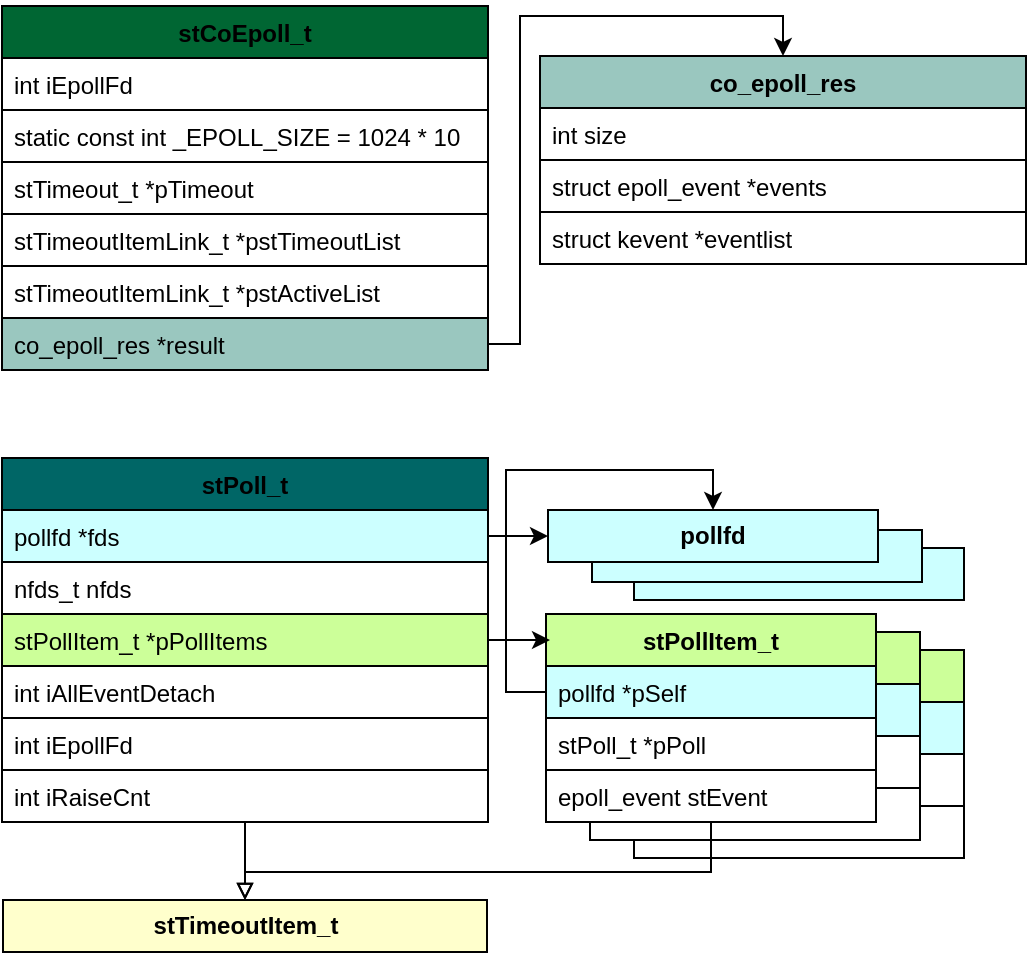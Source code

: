 <mxfile version="13.6.9" type="device" pages="3"><diagram id="zIFDascalYfFXVByqkw4" name="eventloop"><mxGraphModel dx="834" dy="591" grid="0" gridSize="10" guides="1" tooltips="1" connect="1" arrows="1" fold="1" page="1" pageScale="1" pageWidth="1654" pageHeight="1169" math="0" shadow="0"><root><mxCell id="0"/><mxCell id="1" parent="0"/><mxCell id="pjEBGaIkILtSolrKHV6D-85" value="" style="swimlane;fontStyle=1;align=center;verticalAlign=top;childLayout=stackLayout;horizontal=1;startSize=26;horizontalStack=0;resizeParent=1;resizeParentMax=0;resizeLast=0;collapsible=1;marginBottom=0;labelBackgroundColor=none;swimlaneLine=0;sketch=0;shadow=0;swimlaneFillColor=none;fillColor=#CCFF99;" parent="1" vertex="1"><mxGeometry x="486" y="387" width="165" height="104" as="geometry"><mxRectangle x="170" y="110" width="100" height="26" as="alternateBounds"/></mxGeometry></mxCell><object label="" id="pjEBGaIkILtSolrKHV6D-86"><mxCell style="text;align=left;verticalAlign=top;spacingLeft=4;spacingRight=4;overflow=hidden;rotatable=0;points=[[0,0.5],[1,0.5]];portConstraint=eastwest;strokeColor=#000000;fillColor=#CCFFFF;" parent="pjEBGaIkILtSolrKHV6D-85" vertex="1"><mxGeometry y="26" width="165" height="26" as="geometry"/></mxCell></object><object label="" id="pjEBGaIkILtSolrKHV6D-87"><mxCell style="text;align=left;verticalAlign=top;spacingLeft=4;spacingRight=4;overflow=hidden;rotatable=0;points=[[0,0.5],[1,0.5]];portConstraint=eastwest;fillColor=#ffffff;strokeColor=#000000;" parent="pjEBGaIkILtSolrKHV6D-85" vertex="1"><mxGeometry y="52" width="165" height="26" as="geometry"/></mxCell></object><object label="" id="pjEBGaIkILtSolrKHV6D-88"><mxCell style="text;align=left;verticalAlign=top;spacingLeft=4;spacingRight=4;overflow=hidden;rotatable=0;points=[[0,0.5],[1,0.5]];portConstraint=eastwest;strokeColor=#000000;fillColor=#ffffff;" parent="pjEBGaIkILtSolrKHV6D-85" vertex="1"><mxGeometry y="78" width="165" height="26" as="geometry"/></mxCell></object><mxCell id="pjEBGaIkILtSolrKHV6D-67" value="" style="swimlane;fontStyle=1;align=center;verticalAlign=top;childLayout=stackLayout;horizontal=1;startSize=26;horizontalStack=0;resizeParent=1;resizeParentMax=0;resizeLast=0;collapsible=1;marginBottom=0;labelBackgroundColor=none;swimlaneLine=0;sketch=0;shadow=0;swimlaneFillColor=none;fillColor=#CCFF99;" parent="1" vertex="1"><mxGeometry x="464" y="378" width="165" height="104" as="geometry"><mxRectangle x="170" y="110" width="100" height="26" as="alternateBounds"/></mxGeometry></mxCell><object label="" id="pjEBGaIkILtSolrKHV6D-68"><mxCell style="text;align=left;verticalAlign=top;spacingLeft=4;spacingRight=4;overflow=hidden;rotatable=0;points=[[0,0.5],[1,0.5]];portConstraint=eastwest;strokeColor=#000000;fillColor=#CCFFFF;" parent="pjEBGaIkILtSolrKHV6D-67" vertex="1"><mxGeometry y="26" width="165" height="26" as="geometry"/></mxCell></object><object label="" id="pjEBGaIkILtSolrKHV6D-69"><mxCell style="text;align=left;verticalAlign=top;spacingLeft=4;spacingRight=4;overflow=hidden;rotatable=0;points=[[0,0.5],[1,0.5]];portConstraint=eastwest;fillColor=#ffffff;strokeColor=#000000;" parent="pjEBGaIkILtSolrKHV6D-67" vertex="1"><mxGeometry y="52" width="165" height="26" as="geometry"/></mxCell></object><object label="" id="pjEBGaIkILtSolrKHV6D-70"><mxCell style="text;align=left;verticalAlign=top;spacingLeft=4;spacingRight=4;overflow=hidden;rotatable=0;points=[[0,0.5],[1,0.5]];portConstraint=eastwest;strokeColor=#000000;fillColor=#ffffff;" parent="pjEBGaIkILtSolrKHV6D-67" vertex="1"><mxGeometry y="78" width="165" height="26" as="geometry"/></mxCell></object><mxCell id="pjEBGaIkILtSolrKHV6D-81" value="" style="rounded=0;whiteSpace=wrap;html=1;shadow=0;labelBackgroundColor=none;sketch=0;strokeColor=#000000;fontFamily=Comic Sans MS;fillColor=#CCFFFF;" parent="1" vertex="1"><mxGeometry x="486" y="336" width="165" height="26" as="geometry"/></mxCell><mxCell id="pjEBGaIkILtSolrKHV6D-80" value="" style="rounded=0;whiteSpace=wrap;html=1;shadow=0;labelBackgroundColor=none;sketch=0;strokeColor=#000000;fontFamily=Comic Sans MS;fillColor=#CCFFFF;" parent="1" vertex="1"><mxGeometry x="465" y="327" width="165" height="26" as="geometry"/></mxCell><mxCell id="pjEBGaIkILtSolrKHV6D-1" value="stCoEpoll_t" style="swimlane;fontStyle=1;align=center;verticalAlign=top;childLayout=stackLayout;horizontal=1;startSize=26;horizontalStack=0;resizeParent=1;resizeParentMax=0;resizeLast=0;collapsible=1;marginBottom=0;labelBackgroundColor=none;fillColor=#006633;swimlaneLine=0;sketch=0;shadow=0;swimlaneFillColor=none;" parent="1" vertex="1"><mxGeometry x="170" y="65" width="243" height="182" as="geometry"><mxRectangle x="170" y="110" width="100" height="26" as="alternateBounds"/></mxGeometry></mxCell><object label="int iEpollFd" id="pjEBGaIkILtSolrKHV6D-2"><mxCell style="text;align=left;verticalAlign=top;spacingLeft=4;spacingRight=4;overflow=hidden;rotatable=0;points=[[0,0.5],[1,0.5]];portConstraint=eastwest;strokeColor=#000000;" parent="pjEBGaIkILtSolrKHV6D-1" vertex="1"><mxGeometry y="26" width="243" height="26" as="geometry"/></mxCell></object><object label="static const int _EPOLL_SIZE = 1024 * 10" id="pjEBGaIkILtSolrKHV6D-27"><mxCell style="text;fillColor=none;align=left;verticalAlign=top;spacingLeft=4;spacingRight=4;overflow=hidden;rotatable=0;points=[[0,0.5],[1,0.5]];portConstraint=eastwest;strokeColor=#000000;" parent="pjEBGaIkILtSolrKHV6D-1" vertex="1"><mxGeometry y="52" width="243" height="26" as="geometry"/></mxCell></object><object label="stTimeout_t *pTimeout" id="pjEBGaIkILtSolrKHV6D-29"><mxCell style="text;align=left;verticalAlign=top;spacingLeft=4;spacingRight=4;overflow=hidden;rotatable=0;points=[[0,0.5],[1,0.5]];portConstraint=eastwest;strokeColor=#000000;" parent="pjEBGaIkILtSolrKHV6D-1" vertex="1"><mxGeometry y="78" width="243" height="26" as="geometry"/></mxCell></object><object label="stTimeoutItemLink_t *pstTimeoutList" id="pjEBGaIkILtSolrKHV6D-30"><mxCell style="text;strokeColor=none;fillColor=none;align=left;verticalAlign=top;spacingLeft=4;spacingRight=4;overflow=hidden;rotatable=0;points=[[0,0.5],[1,0.5]];portConstraint=eastwest;labelBorderColor=none;labelBackgroundColor=#ffffff;" parent="pjEBGaIkILtSolrKHV6D-1" vertex="1"><mxGeometry y="104" width="243" height="26" as="geometry"/></mxCell></object><object label="stTimeoutItemLink_t *pstActiveList" id="pjEBGaIkILtSolrKHV6D-31"><mxCell style="text;align=left;verticalAlign=top;spacingLeft=4;spacingRight=4;overflow=hidden;rotatable=0;points=[[0,0.5],[1,0.5]];portConstraint=eastwest;strokeColor=#000000;" parent="pjEBGaIkILtSolrKHV6D-1" vertex="1"><mxGeometry y="130" width="243" height="26" as="geometry"/></mxCell></object><object label="co_epoll_res *result" id="pjEBGaIkILtSolrKHV6D-32"><mxCell style="text;align=left;verticalAlign=top;spacingLeft=4;spacingRight=4;overflow=hidden;rotatable=0;points=[[0,0.5],[1,0.5]];portConstraint=eastwest;labelBackgroundColor=none;strokeColor=#000000;fillColor=#9AC7BF;" parent="pjEBGaIkILtSolrKHV6D-1" vertex="1"><mxGeometry y="156" width="243" height="26" as="geometry"/></mxCell></object><mxCell id="pjEBGaIkILtSolrKHV6D-109" style="edgeStyle=orthogonalEdgeStyle;rounded=0;orthogonalLoop=1;jettySize=auto;html=1;entryX=0.5;entryY=0;entryDx=0;entryDy=0;fontFamily=Comic Sans MS;endArrow=block;endFill=0;" parent="1" source="pjEBGaIkILtSolrKHV6D-48" target="pjEBGaIkILtSolrKHV6D-120" edge="1"><mxGeometry relative="1" as="geometry"><mxPoint x="291.5" y="504" as="targetPoint"/></mxGeometry></mxCell><mxCell id="pjEBGaIkILtSolrKHV6D-48" value="stPoll_t" style="swimlane;fontStyle=1;align=center;verticalAlign=top;childLayout=stackLayout;horizontal=1;startSize=26;horizontalStack=0;resizeParent=1;resizeParentMax=0;resizeLast=0;collapsible=1;marginBottom=0;labelBackgroundColor=none;swimlaneLine=0;sketch=0;shadow=0;swimlaneFillColor=none;fillColor=#006666;" parent="1" vertex="1"><mxGeometry x="170" y="291" width="243" height="182" as="geometry"><mxRectangle x="170" y="110" width="100" height="26" as="alternateBounds"/></mxGeometry></mxCell><object label="pollfd *fds" id="pjEBGaIkILtSolrKHV6D-49"><mxCell style="text;align=left;verticalAlign=top;spacingLeft=4;spacingRight=4;overflow=hidden;rotatable=0;points=[[0,0.5],[1,0.5]];portConstraint=eastwest;strokeColor=#000000;fillColor=#CCFFFF;" parent="pjEBGaIkILtSolrKHV6D-48" vertex="1"><mxGeometry y="26" width="243" height="26" as="geometry"/></mxCell></object><object label="nfds_t nfds" id="pjEBGaIkILtSolrKHV6D-50"><mxCell style="text;fillColor=none;align=left;verticalAlign=top;spacingLeft=4;spacingRight=4;overflow=hidden;rotatable=0;points=[[0,0.5],[1,0.5]];portConstraint=eastwest;strokeColor=#000000;" parent="pjEBGaIkILtSolrKHV6D-48" vertex="1"><mxGeometry y="52" width="243" height="26" as="geometry"/></mxCell></object><object label="stPollItem_t *pPollItems" id="pjEBGaIkILtSolrKHV6D-51"><mxCell style="text;align=left;verticalAlign=top;spacingLeft=4;spacingRight=4;overflow=hidden;rotatable=0;points=[[0,0.5],[1,0.5]];portConstraint=eastwest;strokeColor=#000000;fillColor=#CCFF99;" parent="pjEBGaIkILtSolrKHV6D-48" vertex="1"><mxGeometry y="78" width="243" height="26" as="geometry"/></mxCell></object><object label="int iAllEventDetach" id="pjEBGaIkILtSolrKHV6D-52"><mxCell style="text;strokeColor=none;fillColor=none;align=left;verticalAlign=top;spacingLeft=4;spacingRight=4;overflow=hidden;rotatable=0;points=[[0,0.5],[1,0.5]];portConstraint=eastwest;labelBorderColor=none;labelBackgroundColor=#ffffff;" parent="pjEBGaIkILtSolrKHV6D-48" vertex="1"><mxGeometry y="104" width="243" height="26" as="geometry"/></mxCell></object><object label="int iEpollFd" id="pjEBGaIkILtSolrKHV6D-53"><mxCell style="text;align=left;verticalAlign=top;spacingLeft=4;spacingRight=4;overflow=hidden;rotatable=0;points=[[0,0.5],[1,0.5]];portConstraint=eastwest;strokeColor=#000000;" parent="pjEBGaIkILtSolrKHV6D-48" vertex="1"><mxGeometry y="130" width="243" height="26" as="geometry"/></mxCell></object><object label="int iRaiseCnt" id="pjEBGaIkILtSolrKHV6D-54"><mxCell style="text;align=left;verticalAlign=top;spacingLeft=4;spacingRight=4;overflow=hidden;rotatable=0;points=[[0,0.5],[1,0.5]];portConstraint=eastwest;labelBackgroundColor=none;strokeColor=#000000;" parent="pjEBGaIkILtSolrKHV6D-48" vertex="1"><mxGeometry y="156" width="243" height="26" as="geometry"/></mxCell></object><mxCell id="pjEBGaIkILtSolrKHV6D-55" value="stPollItem_t" style="swimlane;fontStyle=1;align=center;verticalAlign=top;childLayout=stackLayout;horizontal=1;startSize=26;horizontalStack=0;resizeParent=1;resizeParentMax=0;resizeLast=0;collapsible=1;marginBottom=0;labelBackgroundColor=none;swimlaneLine=0;sketch=0;shadow=0;swimlaneFillColor=none;fillColor=#CCFF99;" parent="1" vertex="1"><mxGeometry x="442" y="369" width="165" height="104" as="geometry"><mxRectangle x="170" y="110" width="100" height="26" as="alternateBounds"/></mxGeometry></mxCell><object label="pollfd *pSelf" id="pjEBGaIkILtSolrKHV6D-56"><mxCell style="text;align=left;verticalAlign=top;spacingLeft=4;spacingRight=4;overflow=hidden;rotatable=0;points=[[0,0.5],[1,0.5]];portConstraint=eastwest;strokeColor=#000000;fillColor=#CCFFFF;sketch=0;glass=0;rounded=0;shadow=0;" parent="pjEBGaIkILtSolrKHV6D-55" vertex="1"><mxGeometry y="26" width="165" height="26" as="geometry"/></mxCell></object><object label="stPoll_t *pPoll" id="pjEBGaIkILtSolrKHV6D-57"><mxCell style="text;align=left;verticalAlign=top;spacingLeft=4;spacingRight=4;overflow=hidden;rotatable=0;points=[[0,0.5],[1,0.5]];portConstraint=eastwest;fillColor=#ffffff;strokeColor=#000000;" parent="pjEBGaIkILtSolrKHV6D-55" vertex="1"><mxGeometry y="52" width="165" height="26" as="geometry"/></mxCell></object><object label="epoll_event stEvent" id="pjEBGaIkILtSolrKHV6D-58"><mxCell style="text;align=left;verticalAlign=top;spacingLeft=4;spacingRight=4;overflow=hidden;rotatable=0;points=[[0,0.5],[1,0.5]];portConstraint=eastwest;strokeColor=#000000;fillColor=#ffffff;" parent="pjEBGaIkILtSolrKHV6D-55" vertex="1"><mxGeometry y="78" width="165" height="26" as="geometry"/></mxCell></object><mxCell id="pjEBGaIkILtSolrKHV6D-79" value="&lt;span style=&quot;font-family: &amp;#34;helvetica&amp;#34; ; text-align: left&quot;&gt;&lt;b&gt;pollfd&lt;/b&gt;&lt;/span&gt;" style="rounded=0;whiteSpace=wrap;html=1;shadow=0;labelBackgroundColor=none;sketch=0;strokeColor=#000000;fontFamily=Comic Sans MS;fillColor=#CCFFFF;" parent="1" vertex="1"><mxGeometry x="443" y="317" width="165" height="26" as="geometry"/></mxCell><mxCell id="pjEBGaIkILtSolrKHV6D-82" style="edgeStyle=orthogonalEdgeStyle;rounded=0;orthogonalLoop=1;jettySize=auto;html=1;fontFamily=Comic Sans MS;entryX=0;entryY=0.5;entryDx=0;entryDy=0;" parent="1" source="pjEBGaIkILtSolrKHV6D-49" target="pjEBGaIkILtSolrKHV6D-79" edge="1"><mxGeometry relative="1" as="geometry"><mxPoint x="455" y="276" as="targetPoint"/></mxGeometry></mxCell><mxCell id="pjEBGaIkILtSolrKHV6D-83" style="edgeStyle=orthogonalEdgeStyle;rounded=0;orthogonalLoop=1;jettySize=auto;html=1;fontFamily=Comic Sans MS;" parent="1" source="pjEBGaIkILtSolrKHV6D-51" edge="1"><mxGeometry relative="1" as="geometry"><mxPoint x="444" y="382" as="targetPoint"/></mxGeometry></mxCell><mxCell id="pjEBGaIkILtSolrKHV6D-33" value="co_epoll_res" style="swimlane;fontStyle=1;align=center;verticalAlign=top;childLayout=stackLayout;horizontal=1;startSize=26;horizontalStack=0;resizeParent=1;resizeParentMax=0;resizeLast=0;collapsible=1;marginBottom=0;labelBackgroundColor=none;swimlaneLine=0;sketch=0;shadow=0;swimlaneFillColor=none;fillColor=#9AC7BF;" parent="1" vertex="1"><mxGeometry x="439" y="90" width="243" height="104" as="geometry"><mxRectangle x="170" y="110" width="100" height="26" as="alternateBounds"/></mxGeometry></mxCell><object label="int size" id="pjEBGaIkILtSolrKHV6D-34"><mxCell style="text;align=left;verticalAlign=top;spacingLeft=4;spacingRight=4;overflow=hidden;rotatable=0;points=[[0,0.5],[1,0.5]];portConstraint=eastwest;strokeColor=#000000;" parent="pjEBGaIkILtSolrKHV6D-33" vertex="1"><mxGeometry y="26" width="243" height="26" as="geometry"/></mxCell></object><object label="struct epoll_event *events" id="pjEBGaIkILtSolrKHV6D-35"><mxCell style="text;fillColor=none;align=left;verticalAlign=top;spacingLeft=4;spacingRight=4;overflow=hidden;rotatable=0;points=[[0,0.5],[1,0.5]];portConstraint=eastwest;strokeColor=#000000;" parent="pjEBGaIkILtSolrKHV6D-33" vertex="1"><mxGeometry y="52" width="243" height="26" as="geometry"/></mxCell></object><object label="struct kevent *eventlist" id="pjEBGaIkILtSolrKHV6D-36"><mxCell style="text;align=left;verticalAlign=top;spacingLeft=4;spacingRight=4;overflow=hidden;rotatable=0;points=[[0,0.5],[1,0.5]];portConstraint=eastwest;strokeColor=#000000;" parent="pjEBGaIkILtSolrKHV6D-33" vertex="1"><mxGeometry y="78" width="243" height="26" as="geometry"/></mxCell></object><mxCell id="pjEBGaIkILtSolrKHV6D-91" style="edgeStyle=orthogonalEdgeStyle;rounded=0;orthogonalLoop=1;jettySize=auto;html=1;fontFamily=Comic Sans MS;entryX=0.5;entryY=0;entryDx=0;entryDy=0;exitX=0;exitY=0.5;exitDx=0;exitDy=0;" parent="1" source="pjEBGaIkILtSolrKHV6D-56" target="pjEBGaIkILtSolrKHV6D-79" edge="1"><mxGeometry relative="1" as="geometry"><mxPoint x="447" y="241" as="targetPoint"/></mxGeometry></mxCell><mxCell id="pjEBGaIkILtSolrKHV6D-92" style="edgeStyle=orthogonalEdgeStyle;rounded=0;orthogonalLoop=1;jettySize=auto;html=1;entryX=0.5;entryY=0;entryDx=0;entryDy=0;fontFamily=Comic Sans MS;" parent="1" source="pjEBGaIkILtSolrKHV6D-32" target="pjEBGaIkILtSolrKHV6D-33" edge="1"><mxGeometry relative="1" as="geometry"><Array as="points"><mxPoint x="429" y="234"/><mxPoint x="429" y="70"/><mxPoint x="561" y="70"/></Array></mxGeometry></mxCell><mxCell id="pjEBGaIkILtSolrKHV6D-120" value="&lt;span style=&quot;font-family: &amp;#34;helvetica&amp;#34; ; font-weight: 700&quot;&gt;stTimeoutItem_t&lt;/span&gt;" style="rounded=0;whiteSpace=wrap;html=1;shadow=0;labelBackgroundColor=none;sketch=0;strokeColor=#000000;fontFamily=Comic Sans MS;fillColor=#FFFFCC;" parent="1" vertex="1"><mxGeometry x="170.5" y="512" width="242" height="26" as="geometry"/></mxCell><mxCell id="pjEBGaIkILtSolrKHV6D-121" style="edgeStyle=orthogonalEdgeStyle;rounded=0;orthogonalLoop=1;jettySize=auto;html=1;entryX=0.5;entryY=0;entryDx=0;entryDy=0;fontFamily=Comic Sans MS;endArrow=block;endFill=0;exitX=0.5;exitY=1;exitDx=0;exitDy=0;" parent="1" source="pjEBGaIkILtSolrKHV6D-55" target="pjEBGaIkILtSolrKHV6D-120" edge="1"><mxGeometry relative="1" as="geometry"><mxPoint x="301.486" y="483" as="sourcePoint"/><mxPoint x="301.5" y="522" as="targetPoint"/><Array as="points"><mxPoint x="525" y="498"/><mxPoint x="291" y="498"/></Array></mxGeometry></mxCell></root></mxGraphModel></diagram><diagram id="dwPGy75QHF1Q3Xy1gXUn" name="callstack"><mxGraphModel dx="695" dy="493" grid="0" gridSize="10" guides="1" tooltips="1" connect="1" arrows="1" fold="1" page="1" pageScale="1" pageWidth="827" pageHeight="1169" math="0" shadow="0"><root><mxCell id="5hPwTDe27UaTjr-fNcwt-0"/><mxCell id="5hPwTDe27UaTjr-fNcwt-1" parent="5hPwTDe27UaTjr-fNcwt-0"/><mxCell id="gKC-sgtM84id24hvJm7M-190" value="" style="group;fontSize=14;" parent="5hPwTDe27UaTjr-fNcwt-1" vertex="1" connectable="0"><mxGeometry x="118" y="188.001" width="259.0" height="50.476" as="geometry"/></mxCell><mxCell id="gKC-sgtM84id24hvJm7M-191" value="undefined(c)" style="rounded=0;whiteSpace=wrap;html=1;fontSize=14;" parent="gKC-sgtM84id24hvJm7M-190" vertex="1"><mxGeometry y="1" width="134" height="40" as="geometry"/></mxCell><mxCell id="gKC-sgtM84id24hvJm7M-192" style="rounded=0;orthogonalLoop=1;jettySize=auto;html=1;entryX=0.996;entryY=-0.006;entryDx=0;entryDy=0;entryPerimeter=0;exitX=-0.007;exitY=0.421;exitDx=0;exitDy=0;exitPerimeter=0;fontSize=14;" parent="gKC-sgtM84id24hvJm7M-190" edge="1"><mxGeometry relative="1" as="geometry"><mxPoint x="134.0" y="40.429" as="targetPoint"/><mxPoint x="168.37" y="40.448" as="sourcePoint"/></mxGeometry></mxCell><mxCell id="gKC-sgtM84id24hvJm7M-193" value="0xffffd018(ebp)" style="text;html=1;strokeColor=none;fillColor=none;align=left;verticalAlign=middle;whiteSpace=wrap;rounded=0;fontSize=14;" parent="gKC-sgtM84id24hvJm7M-190" vertex="1"><mxGeometry x="169.0" y="31.429" width="90" height="19.048" as="geometry"/></mxCell><mxCell id="gKC-sgtM84id24hvJm7M-195" value="" style="group;fontSize=14;" parent="gKC-sgtM84id24hvJm7M-190" vertex="1" connectable="0"><mxGeometry width="259.0" height="50.476" as="geometry"/></mxCell><mxCell id="gKC-sgtM84id24hvJm7M-196" value="" style="rounded=0;whiteSpace=wrap;html=1;fontSize=14;fillColor=#FFE599;" parent="gKC-sgtM84id24hvJm7M-195" vertex="1"><mxGeometry y="1" width="134" height="40" as="geometry"/></mxCell><mxCell id="gKC-sgtM84id24hvJm7M-197" style="rounded=0;orthogonalLoop=1;jettySize=auto;html=1;entryX=0.996;entryY=-0.006;entryDx=0;entryDy=0;entryPerimeter=0;exitX=-0.007;exitY=0.421;exitDx=0;exitDy=0;exitPerimeter=0;fontSize=14;" parent="gKC-sgtM84id24hvJm7M-195" edge="1"><mxGeometry relative="1" as="geometry"><mxPoint x="134.0" y="40.429" as="targetPoint"/><mxPoint x="168.37" y="40.448" as="sourcePoint"/></mxGeometry></mxCell><mxCell id="gKC-sgtM84id24hvJm7M-199" value="" style="group;fontSize=14;" parent="5hPwTDe27UaTjr-fNcwt-1" vertex="1" connectable="0"><mxGeometry x="118" y="228.001" width="259.0" height="50.476" as="geometry"/></mxCell><mxCell id="gKC-sgtM84id24hvJm7M-200" value="undefined(c)" style="rounded=0;whiteSpace=wrap;html=1;fontSize=14;" parent="gKC-sgtM84id24hvJm7M-199" vertex="1"><mxGeometry y="1" width="134" height="40" as="geometry"/></mxCell><mxCell id="gKC-sgtM84id24hvJm7M-201" style="rounded=0;orthogonalLoop=1;jettySize=auto;html=1;entryX=0.996;entryY=-0.006;entryDx=0;entryDy=0;entryPerimeter=0;exitX=-0.007;exitY=0.421;exitDx=0;exitDy=0;exitPerimeter=0;fontSize=14;" parent="gKC-sgtM84id24hvJm7M-199" edge="1"><mxGeometry relative="1" as="geometry"><mxPoint x="134.0" y="40.429" as="targetPoint"/><mxPoint x="168.37" y="40.448" as="sourcePoint"/></mxGeometry></mxCell><mxCell id="gKC-sgtM84id24hvJm7M-202" value="&lt;span style=&quot;font-size: 14px;&quot;&gt;0xffffd014&lt;/span&gt;" style="text;html=1;strokeColor=none;fillColor=none;align=left;verticalAlign=middle;whiteSpace=wrap;rounded=0;fontSize=14;" parent="gKC-sgtM84id24hvJm7M-199" vertex="1"><mxGeometry x="169.0" y="31.429" width="90" height="19.048" as="geometry"/></mxCell><mxCell id="gKC-sgtM84id24hvJm7M-203" value="" style="group;fontSize=14;" parent="gKC-sgtM84id24hvJm7M-199" vertex="1" connectable="0"><mxGeometry width="259.0" height="50.476" as="geometry"/></mxCell><mxCell id="gKC-sgtM84id24hvJm7M-204" value="1(a)" style="rounded=0;whiteSpace=wrap;html=1;fontSize=14;fillColor=#FFE599;" parent="gKC-sgtM84id24hvJm7M-203" vertex="1"><mxGeometry y="1" width="134" height="40" as="geometry"/></mxCell><mxCell id="gKC-sgtM84id24hvJm7M-205" style="rounded=0;orthogonalLoop=1;jettySize=auto;html=1;entryX=0.996;entryY=-0.006;entryDx=0;entryDy=0;entryPerimeter=0;exitX=-0.007;exitY=0.421;exitDx=0;exitDy=0;exitPerimeter=0;fontSize=14;" parent="gKC-sgtM84id24hvJm7M-203" edge="1"><mxGeometry relative="1" as="geometry"><mxPoint x="134.0" y="40.429" as="targetPoint"/><mxPoint x="168.37" y="40.448" as="sourcePoint"/></mxGeometry></mxCell><mxCell id="gKC-sgtM84id24hvJm7M-222" value="" style="group;fontSize=14;" parent="5hPwTDe27UaTjr-fNcwt-1" vertex="1" connectable="0"><mxGeometry x="118" y="268.001" width="259.0" height="50.476" as="geometry"/></mxCell><mxCell id="gKC-sgtM84id24hvJm7M-223" value="undefined(c)" style="rounded=0;whiteSpace=wrap;html=1;fontSize=14;" parent="gKC-sgtM84id24hvJm7M-222" vertex="1"><mxGeometry y="1" width="134" height="40" as="geometry"/></mxCell><mxCell id="gKC-sgtM84id24hvJm7M-224" style="rounded=0;orthogonalLoop=1;jettySize=auto;html=1;entryX=0.996;entryY=-0.006;entryDx=0;entryDy=0;entryPerimeter=0;exitX=-0.007;exitY=0.421;exitDx=0;exitDy=0;exitPerimeter=0;fontSize=14;" parent="gKC-sgtM84id24hvJm7M-222" edge="1"><mxGeometry relative="1" as="geometry"><mxPoint x="134.0" y="40.429" as="targetPoint"/><mxPoint x="168.37" y="40.448" as="sourcePoint"/></mxGeometry></mxCell><mxCell id="gKC-sgtM84id24hvJm7M-225" value="&lt;span style=&quot;font-size: 14px;&quot;&gt;0xffffd010&lt;/span&gt;" style="text;html=1;strokeColor=none;fillColor=none;align=left;verticalAlign=middle;whiteSpace=wrap;rounded=0;fontSize=14;" parent="gKC-sgtM84id24hvJm7M-222" vertex="1"><mxGeometry x="169.0" y="31.429" width="90" height="19.048" as="geometry"/></mxCell><mxCell id="gKC-sgtM84id24hvJm7M-226" value="" style="group;fontSize=14;" parent="gKC-sgtM84id24hvJm7M-222" vertex="1" connectable="0"><mxGeometry width="259.0" height="50.476" as="geometry"/></mxCell><mxCell id="gKC-sgtM84id24hvJm7M-227" value="10(b)" style="rounded=0;whiteSpace=wrap;html=1;fontSize=14;fillColor=#FFE599;" parent="gKC-sgtM84id24hvJm7M-226" vertex="1"><mxGeometry y="1" width="134" height="40" as="geometry"/></mxCell><mxCell id="gKC-sgtM84id24hvJm7M-228" style="rounded=0;orthogonalLoop=1;jettySize=auto;html=1;entryX=0.996;entryY=-0.006;entryDx=0;entryDy=0;entryPerimeter=0;exitX=-0.007;exitY=0.421;exitDx=0;exitDy=0;exitPerimeter=0;fontSize=14;" parent="gKC-sgtM84id24hvJm7M-226" edge="1"><mxGeometry relative="1" as="geometry"><mxPoint x="134.0" y="40.429" as="targetPoint"/><mxPoint x="168.37" y="40.448" as="sourcePoint"/></mxGeometry></mxCell><mxCell id="gKC-sgtM84id24hvJm7M-229" value="" style="group;fontSize=14;" parent="5hPwTDe27UaTjr-fNcwt-1" vertex="1" connectable="0"><mxGeometry x="118" y="308.001" width="259.0" height="50.476" as="geometry"/></mxCell><mxCell id="gKC-sgtM84id24hvJm7M-230" value="undefined(c)" style="rounded=0;whiteSpace=wrap;html=1;fontSize=14;" parent="gKC-sgtM84id24hvJm7M-229" vertex="1"><mxGeometry y="1" width="134" height="40" as="geometry"/></mxCell><mxCell id="gKC-sgtM84id24hvJm7M-231" style="rounded=0;orthogonalLoop=1;jettySize=auto;html=1;entryX=0.996;entryY=-0.006;entryDx=0;entryDy=0;entryPerimeter=0;exitX=-0.007;exitY=0.421;exitDx=0;exitDy=0;exitPerimeter=0;fontSize=14;" parent="gKC-sgtM84id24hvJm7M-229" edge="1"><mxGeometry relative="1" as="geometry"><mxPoint x="134.0" y="40.429" as="targetPoint"/><mxPoint x="168.37" y="40.448" as="sourcePoint"/></mxGeometry></mxCell><mxCell id="gKC-sgtM84id24hvJm7M-232" value="&lt;span style=&quot;font-size: 14px;&quot;&gt;0xffffd00c&lt;/span&gt;" style="text;html=1;strokeColor=none;fillColor=none;align=left;verticalAlign=middle;whiteSpace=wrap;rounded=0;fontSize=14;" parent="gKC-sgtM84id24hvJm7M-229" vertex="1"><mxGeometry x="169.0" y="31.429" width="90" height="19.048" as="geometry"/></mxCell><mxCell id="gKC-sgtM84id24hvJm7M-233" value="" style="group;fontSize=14;" parent="gKC-sgtM84id24hvJm7M-229" vertex="1" connectable="0"><mxGeometry width="259.0" height="50.476" as="geometry"/></mxCell><mxCell id="gKC-sgtM84id24hvJm7M-234" value="11(c)" style="rounded=0;whiteSpace=wrap;html=1;fontSize=14;fillColor=#FFE599;" parent="gKC-sgtM84id24hvJm7M-233" vertex="1"><mxGeometry y="1" width="134" height="40" as="geometry"/></mxCell><mxCell id="gKC-sgtM84id24hvJm7M-235" style="rounded=0;orthogonalLoop=1;jettySize=auto;html=1;entryX=0.996;entryY=-0.006;entryDx=0;entryDy=0;entryPerimeter=0;exitX=-0.007;exitY=0.421;exitDx=0;exitDy=0;exitPerimeter=0;fontSize=14;" parent="gKC-sgtM84id24hvJm7M-233" edge="1"><mxGeometry relative="1" as="geometry"><mxPoint x="134.0" y="40.429" as="targetPoint"/><mxPoint x="168.37" y="40.448" as="sourcePoint"/></mxGeometry></mxCell><mxCell id="gKC-sgtM84id24hvJm7M-236" value="" style="group;fontSize=14;" parent="5hPwTDe27UaTjr-fNcwt-1" vertex="1" connectable="0"><mxGeometry x="118" y="348.001" width="259.0" height="50.476" as="geometry"/></mxCell><mxCell id="gKC-sgtM84id24hvJm7M-237" value="undefined(c)" style="rounded=0;whiteSpace=wrap;html=1;fontSize=14;" parent="gKC-sgtM84id24hvJm7M-236" vertex="1"><mxGeometry y="1" width="134" height="40" as="geometry"/></mxCell><mxCell id="gKC-sgtM84id24hvJm7M-238" style="rounded=0;orthogonalLoop=1;jettySize=auto;html=1;entryX=0.996;entryY=-0.006;entryDx=0;entryDy=0;entryPerimeter=0;exitX=-0.007;exitY=0.421;exitDx=0;exitDy=0;exitPerimeter=0;fontSize=14;" parent="gKC-sgtM84id24hvJm7M-236" edge="1"><mxGeometry relative="1" as="geometry"><mxPoint x="134.0" y="40.429" as="targetPoint"/><mxPoint x="168.37" y="40.448" as="sourcePoint"/></mxGeometry></mxCell><mxCell id="gKC-sgtM84id24hvJm7M-239" value="&lt;span style=&quot;font-size: 14px;&quot;&gt;0xffffd008&lt;/span&gt;" style="text;html=1;strokeColor=none;fillColor=none;align=left;verticalAlign=middle;whiteSpace=wrap;rounded=0;fontSize=14;" parent="gKC-sgtM84id24hvJm7M-236" vertex="1"><mxGeometry x="169.0" y="31.429" width="90" height="19.048" as="geometry"/></mxCell><mxCell id="gKC-sgtM84id24hvJm7M-240" value="" style="group;fontSize=14;" parent="gKC-sgtM84id24hvJm7M-236" vertex="1" connectable="0"><mxGeometry width="259.0" height="50.476" as="geometry"/></mxCell><mxCell id="gKC-sgtM84id24hvJm7M-241" value="" style="rounded=0;whiteSpace=wrap;html=1;fontSize=14;fillColor=#FFE599;" parent="gKC-sgtM84id24hvJm7M-240" vertex="1"><mxGeometry y="1" width="134" height="40" as="geometry"/></mxCell><mxCell id="gKC-sgtM84id24hvJm7M-242" style="rounded=0;orthogonalLoop=1;jettySize=auto;html=1;entryX=0.996;entryY=-0.006;entryDx=0;entryDy=0;entryPerimeter=0;exitX=-0.007;exitY=0.421;exitDx=0;exitDy=0;exitPerimeter=0;fontSize=14;" parent="gKC-sgtM84id24hvJm7M-240" edge="1"><mxGeometry relative="1" as="geometry"><mxPoint x="134.0" y="40.429" as="targetPoint"/><mxPoint x="168.37" y="40.448" as="sourcePoint"/></mxGeometry></mxCell><mxCell id="gKC-sgtM84id24hvJm7M-243" value="" style="group;fontSize=14;" parent="5hPwTDe27UaTjr-fNcwt-1" vertex="1" connectable="0"><mxGeometry x="118" y="388.001" width="259.0" height="50.476" as="geometry"/></mxCell><mxCell id="gKC-sgtM84id24hvJm7M-244" value="undefined(c)" style="rounded=0;whiteSpace=wrap;html=1;fontSize=14;" parent="gKC-sgtM84id24hvJm7M-243" vertex="1"><mxGeometry y="1" width="134" height="40" as="geometry"/></mxCell><mxCell id="gKC-sgtM84id24hvJm7M-245" style="rounded=0;orthogonalLoop=1;jettySize=auto;html=1;entryX=0.996;entryY=-0.006;entryDx=0;entryDy=0;entryPerimeter=0;exitX=-0.007;exitY=0.421;exitDx=0;exitDy=0;exitPerimeter=0;fontSize=14;" parent="gKC-sgtM84id24hvJm7M-243" edge="1"><mxGeometry relative="1" as="geometry"><mxPoint x="134.0" y="40.429" as="targetPoint"/><mxPoint x="168.37" y="40.448" as="sourcePoint"/></mxGeometry></mxCell><mxCell id="gKC-sgtM84id24hvJm7M-246" value="0xffffd004" style="text;html=1;strokeColor=none;fillColor=none;align=left;verticalAlign=middle;whiteSpace=wrap;rounded=0;fontSize=14;" parent="gKC-sgtM84id24hvJm7M-243" vertex="1"><mxGeometry x="169.0" y="31.429" width="90" height="19.048" as="geometry"/></mxCell><mxCell id="gKC-sgtM84id24hvJm7M-247" value="" style="group;fontSize=14;" parent="gKC-sgtM84id24hvJm7M-243" vertex="1" connectable="0"><mxGeometry width="259.0" height="50.476" as="geometry"/></mxCell><mxCell id="gKC-sgtM84id24hvJm7M-248" value="10(y)" style="rounded=0;whiteSpace=wrap;html=1;fontSize=14;fillColor=#FFE599;" parent="gKC-sgtM84id24hvJm7M-247" vertex="1"><mxGeometry y="1" width="134" height="40" as="geometry"/></mxCell><mxCell id="gKC-sgtM84id24hvJm7M-249" style="rounded=0;orthogonalLoop=1;jettySize=auto;html=1;entryX=0.996;entryY=-0.006;entryDx=0;entryDy=0;entryPerimeter=0;exitX=-0.007;exitY=0.421;exitDx=0;exitDy=0;exitPerimeter=0;fontSize=14;" parent="gKC-sgtM84id24hvJm7M-247" edge="1"><mxGeometry relative="1" as="geometry"><mxPoint x="134.0" y="40.429" as="targetPoint"/><mxPoint x="168.37" y="40.448" as="sourcePoint"/></mxGeometry></mxCell><mxCell id="gKC-sgtM84id24hvJm7M-285" value="" style="group;fontSize=14;" parent="5hPwTDe27UaTjr-fNcwt-1" vertex="1" connectable="0"><mxGeometry x="118" y="428.001" width="259.0" height="50.476" as="geometry"/></mxCell><mxCell id="gKC-sgtM84id24hvJm7M-286" value="undefined(c)" style="rounded=0;whiteSpace=wrap;html=1;fontSize=14;" parent="gKC-sgtM84id24hvJm7M-285" vertex="1"><mxGeometry y="1" width="134" height="40" as="geometry"/></mxCell><mxCell id="gKC-sgtM84id24hvJm7M-287" style="rounded=0;orthogonalLoop=1;jettySize=auto;html=1;entryX=0.996;entryY=-0.006;entryDx=0;entryDy=0;entryPerimeter=0;exitX=-0.007;exitY=0.421;exitDx=0;exitDy=0;exitPerimeter=0;fontSize=14;" parent="gKC-sgtM84id24hvJm7M-285" edge="1"><mxGeometry relative="1" as="geometry"><mxPoint x="134.0" y="40.429" as="targetPoint"/><mxPoint x="168.37" y="40.448" as="sourcePoint"/></mxGeometry></mxCell><mxCell id="gKC-sgtM84id24hvJm7M-288" value="0xffffd000(esp)" style="text;html=1;strokeColor=none;fillColor=none;align=left;verticalAlign=middle;whiteSpace=wrap;rounded=0;fontSize=14;" parent="gKC-sgtM84id24hvJm7M-285" vertex="1"><mxGeometry x="169.0" y="31.429" width="90" height="19.048" as="geometry"/></mxCell><mxCell id="gKC-sgtM84id24hvJm7M-289" value="" style="group;fontSize=14;" parent="gKC-sgtM84id24hvJm7M-285" vertex="1" connectable="0"><mxGeometry width="259.0" height="50.476" as="geometry"/></mxCell><mxCell id="gKC-sgtM84id24hvJm7M-290" value="1(x)" style="rounded=0;whiteSpace=wrap;html=1;fontSize=14;fillColor=#FFE599;" parent="gKC-sgtM84id24hvJm7M-289" vertex="1"><mxGeometry y="1" width="134" height="40" as="geometry"/></mxCell><mxCell id="gKC-sgtM84id24hvJm7M-291" style="rounded=0;orthogonalLoop=1;jettySize=auto;html=1;entryX=0.996;entryY=-0.006;entryDx=0;entryDy=0;entryPerimeter=0;exitX=-0.007;exitY=0.421;exitDx=0;exitDy=0;exitPerimeter=0;fontSize=14;" parent="gKC-sgtM84id24hvJm7M-289" edge="1"><mxGeometry relative="1" as="geometry"><mxPoint x="134.0" y="40.429" as="targetPoint"/><mxPoint x="168.37" y="40.448" as="sourcePoint"/></mxGeometry></mxCell><mxCell id="gKC-sgtM84id24hvJm7M-337" value="" style="group;fontSize=14;" parent="5hPwTDe27UaTjr-fNcwt-1" vertex="1" connectable="0"><mxGeometry x="118" y="468.001" width="259.0" height="50.476" as="geometry"/></mxCell><mxCell id="gKC-sgtM84id24hvJm7M-338" value="undefined(c)" style="rounded=0;whiteSpace=wrap;html=1;fontSize=14;" parent="gKC-sgtM84id24hvJm7M-337" vertex="1"><mxGeometry y="1" width="134" height="40" as="geometry"/></mxCell><mxCell id="gKC-sgtM84id24hvJm7M-339" style="rounded=0;orthogonalLoop=1;jettySize=auto;html=1;entryX=0.996;entryY=-0.006;entryDx=0;entryDy=0;entryPerimeter=0;exitX=-0.007;exitY=0.421;exitDx=0;exitDy=0;exitPerimeter=0;fontSize=14;" parent="gKC-sgtM84id24hvJm7M-337" edge="1"><mxGeometry relative="1" as="geometry"><mxPoint x="134.0" y="40.429" as="targetPoint"/><mxPoint x="168.37" y="40.448" as="sourcePoint"/></mxGeometry></mxCell><mxCell id="gKC-sgtM84id24hvJm7M-340" value="0xffffcffc" style="text;html=1;strokeColor=none;fillColor=none;align=left;verticalAlign=middle;whiteSpace=wrap;rounded=0;fontSize=14;" parent="gKC-sgtM84id24hvJm7M-337" vertex="1"><mxGeometry x="169.0" y="31.429" width="90" height="19.048" as="geometry"/></mxCell><mxCell id="gKC-sgtM84id24hvJm7M-341" value="" style="group;fontSize=14;" parent="gKC-sgtM84id24hvJm7M-337" vertex="1" connectable="0"><mxGeometry width="259.0" height="50.476" as="geometry"/></mxCell><mxCell id="gKC-sgtM84id24hvJm7M-342" value="0x080484cc&lt;br style=&quot;font-size: 14px&quot;&gt;(ret addr eip)" style="rounded=0;whiteSpace=wrap;html=1;fontSize=14;fillColor=#FFFFFF;" parent="gKC-sgtM84id24hvJm7M-341" vertex="1"><mxGeometry y="1" width="134" height="40" as="geometry"/></mxCell><mxCell id="gKC-sgtM84id24hvJm7M-343" style="rounded=0;orthogonalLoop=1;jettySize=auto;html=1;entryX=0.996;entryY=-0.006;entryDx=0;entryDy=0;entryPerimeter=0;exitX=-0.007;exitY=0.421;exitDx=0;exitDy=0;exitPerimeter=0;fontSize=14;" parent="gKC-sgtM84id24hvJm7M-341" edge="1"><mxGeometry relative="1" as="geometry"><mxPoint x="134.0" y="40.429" as="targetPoint"/><mxPoint x="168.37" y="40.448" as="sourcePoint"/></mxGeometry></mxCell><mxCell id="gKC-sgtM84id24hvJm7M-344" value="" style="group;fontSize=14;" parent="5hPwTDe27UaTjr-fNcwt-1" vertex="1" connectable="0"><mxGeometry x="118" y="506.001" width="259.0" height="50.476" as="geometry"/></mxCell><mxCell id="gKC-sgtM84id24hvJm7M-345" value="undefined(c)" style="rounded=0;whiteSpace=wrap;html=1;fontSize=14;" parent="gKC-sgtM84id24hvJm7M-344" vertex="1"><mxGeometry y="1" width="134" height="40" as="geometry"/></mxCell><mxCell id="gKC-sgtM84id24hvJm7M-346" style="rounded=0;orthogonalLoop=1;jettySize=auto;html=1;entryX=0.996;entryY=-0.006;entryDx=0;entryDy=0;entryPerimeter=0;exitX=-0.007;exitY=0.421;exitDx=0;exitDy=0;exitPerimeter=0;fontSize=14;" parent="gKC-sgtM84id24hvJm7M-344" edge="1"><mxGeometry relative="1" as="geometry"><mxPoint x="134.0" y="40.429" as="targetPoint"/><mxPoint x="168.37" y="40.448" as="sourcePoint"/></mxGeometry></mxCell><mxCell id="gKC-sgtM84id24hvJm7M-347" value="0xffffcff8(ebp)" style="text;html=1;strokeColor=none;fillColor=none;align=left;verticalAlign=middle;whiteSpace=wrap;rounded=0;fontSize=14;" parent="gKC-sgtM84id24hvJm7M-344" vertex="1"><mxGeometry x="169.0" y="31.429" width="90" height="19.048" as="geometry"/></mxCell><mxCell id="gKC-sgtM84id24hvJm7M-348" value="" style="group;fontSize=14;" parent="gKC-sgtM84id24hvJm7M-344" vertex="1" connectable="0"><mxGeometry width="259.0" height="50.476" as="geometry"/></mxCell><mxCell id="gKC-sgtM84id24hvJm7M-349" value="0xffffd018" style="rounded=0;whiteSpace=wrap;html=1;fontSize=14;fillColor=#B9E0A5;" parent="gKC-sgtM84id24hvJm7M-348" vertex="1"><mxGeometry y="1" width="134" height="40" as="geometry"/></mxCell><mxCell id="gKC-sgtM84id24hvJm7M-350" style="rounded=0;orthogonalLoop=1;jettySize=auto;html=1;entryX=0.996;entryY=-0.006;entryDx=0;entryDy=0;entryPerimeter=0;exitX=-0.007;exitY=0.421;exitDx=0;exitDy=0;exitPerimeter=0;fontSize=14;" parent="gKC-sgtM84id24hvJm7M-348" edge="1"><mxGeometry relative="1" as="geometry"><mxPoint x="134.0" y="40.429" as="targetPoint"/><mxPoint x="168.37" y="40.448" as="sourcePoint"/></mxGeometry></mxCell><mxCell id="gKC-sgtM84id24hvJm7M-359" value="" style="group;fontSize=14;" parent="5hPwTDe27UaTjr-fNcwt-1" vertex="1" connectable="0"><mxGeometry x="118" y="546.001" width="259.0" height="50.476" as="geometry"/></mxCell><mxCell id="gKC-sgtM84id24hvJm7M-360" value="undefined(c)" style="rounded=0;whiteSpace=wrap;html=1;fontSize=14;" parent="gKC-sgtM84id24hvJm7M-359" vertex="1"><mxGeometry y="1" width="134" height="40" as="geometry"/></mxCell><mxCell id="gKC-sgtM84id24hvJm7M-361" style="rounded=0;orthogonalLoop=1;jettySize=auto;html=1;entryX=0.996;entryY=-0.006;entryDx=0;entryDy=0;entryPerimeter=0;exitX=-0.007;exitY=0.421;exitDx=0;exitDy=0;exitPerimeter=0;fontSize=14;" parent="gKC-sgtM84id24hvJm7M-359" edge="1"><mxGeometry relative="1" as="geometry"><mxPoint x="134.0" y="40.429" as="targetPoint"/><mxPoint x="168.37" y="40.448" as="sourcePoint"/></mxGeometry></mxCell><mxCell id="gKC-sgtM84id24hvJm7M-362" value="0xffffcff4" style="text;html=1;strokeColor=none;fillColor=none;align=left;verticalAlign=middle;whiteSpace=wrap;rounded=0;fontSize=14;" parent="gKC-sgtM84id24hvJm7M-359" vertex="1"><mxGeometry x="169.0" y="31.429" width="90" height="19.048" as="geometry"/></mxCell><mxCell id="gKC-sgtM84id24hvJm7M-363" value="" style="group;fontSize=14;" parent="gKC-sgtM84id24hvJm7M-359" vertex="1" connectable="0"><mxGeometry width="259.0" height="50.476" as="geometry"/></mxCell><mxCell id="gKC-sgtM84id24hvJm7M-364" value="11(z)" style="rounded=0;whiteSpace=wrap;html=1;fontSize=14;fillColor=#B9E0A5;" parent="gKC-sgtM84id24hvJm7M-363" vertex="1"><mxGeometry y="1" width="134" height="40" as="geometry"/></mxCell><mxCell id="gKC-sgtM84id24hvJm7M-365" style="rounded=0;orthogonalLoop=1;jettySize=auto;html=1;entryX=0.996;entryY=-0.006;entryDx=0;entryDy=0;entryPerimeter=0;exitX=-0.007;exitY=0.421;exitDx=0;exitDy=0;exitPerimeter=0;fontSize=14;" parent="gKC-sgtM84id24hvJm7M-363" edge="1"><mxGeometry relative="1" as="geometry"><mxPoint x="134.0" y="40.429" as="targetPoint"/><mxPoint x="168.37" y="40.448" as="sourcePoint"/></mxGeometry></mxCell><mxCell id="gKC-sgtM84id24hvJm7M-366" value="" style="group;fontSize=14;" parent="5hPwTDe27UaTjr-fNcwt-1" vertex="1" connectable="0"><mxGeometry x="118" y="586.001" width="259.0" height="50.476" as="geometry"/></mxCell><mxCell id="gKC-sgtM84id24hvJm7M-367" value="undefined(c)" style="rounded=0;whiteSpace=wrap;html=1;fontSize=14;" parent="gKC-sgtM84id24hvJm7M-366" vertex="1"><mxGeometry y="1" width="134" height="40" as="geometry"/></mxCell><mxCell id="gKC-sgtM84id24hvJm7M-368" style="rounded=0;orthogonalLoop=1;jettySize=auto;html=1;entryX=0.996;entryY=-0.006;entryDx=0;entryDy=0;entryPerimeter=0;exitX=-0.007;exitY=0.421;exitDx=0;exitDy=0;exitPerimeter=0;fontSize=14;" parent="gKC-sgtM84id24hvJm7M-366" edge="1"><mxGeometry relative="1" as="geometry"><mxPoint x="134.0" y="40.429" as="targetPoint"/><mxPoint x="168.37" y="40.448" as="sourcePoint"/></mxGeometry></mxCell><mxCell id="gKC-sgtM84id24hvJm7M-369" value="0xffffcff0" style="text;html=1;strokeColor=none;fillColor=none;align=left;verticalAlign=middle;whiteSpace=wrap;rounded=0;fontSize=14;" parent="gKC-sgtM84id24hvJm7M-366" vertex="1"><mxGeometry x="169.0" y="31.429" width="90" height="19.048" as="geometry"/></mxCell><mxCell id="gKC-sgtM84id24hvJm7M-370" value="" style="group;fontSize=14;" parent="gKC-sgtM84id24hvJm7M-366" vertex="1" connectable="0"><mxGeometry width="259.0" height="50.476" as="geometry"/></mxCell><mxCell id="gKC-sgtM84id24hvJm7M-371" value="" style="rounded=0;whiteSpace=wrap;html=1;fontSize=14;fillColor=#B9E0A5;" parent="gKC-sgtM84id24hvJm7M-370" vertex="1"><mxGeometry y="1" width="134" height="40" as="geometry"/></mxCell><mxCell id="gKC-sgtM84id24hvJm7M-372" style="rounded=0;orthogonalLoop=1;jettySize=auto;html=1;entryX=0.996;entryY=-0.006;entryDx=0;entryDy=0;entryPerimeter=0;exitX=-0.007;exitY=0.421;exitDx=0;exitDy=0;exitPerimeter=0;fontSize=14;" parent="gKC-sgtM84id24hvJm7M-370" edge="1"><mxGeometry relative="1" as="geometry"><mxPoint x="134.0" y="40.429" as="targetPoint"/><mxPoint x="168.37" y="40.448" as="sourcePoint"/></mxGeometry></mxCell><mxCell id="gKC-sgtM84id24hvJm7M-373" value="" style="group;fontSize=14;" parent="5hPwTDe27UaTjr-fNcwt-1" vertex="1" connectable="0"><mxGeometry x="118" y="626.001" width="259.0" height="50.476" as="geometry"/></mxCell><mxCell id="gKC-sgtM84id24hvJm7M-374" value="undefined(c)" style="rounded=0;whiteSpace=wrap;html=1;fontSize=14;" parent="gKC-sgtM84id24hvJm7M-373" vertex="1"><mxGeometry y="1" width="134" height="40" as="geometry"/></mxCell><mxCell id="gKC-sgtM84id24hvJm7M-375" style="rounded=0;orthogonalLoop=1;jettySize=auto;html=1;entryX=0.996;entryY=-0.006;entryDx=0;entryDy=0;entryPerimeter=0;exitX=-0.007;exitY=0.421;exitDx=0;exitDy=0;exitPerimeter=0;fontSize=14;" parent="gKC-sgtM84id24hvJm7M-373" edge="1"><mxGeometry relative="1" as="geometry"><mxPoint x="134.0" y="40.429" as="targetPoint"/><mxPoint x="168.37" y="40.448" as="sourcePoint"/></mxGeometry></mxCell><mxCell id="gKC-sgtM84id24hvJm7M-376" value="0xffffcfec" style="text;html=1;strokeColor=none;fillColor=none;align=left;verticalAlign=middle;whiteSpace=wrap;rounded=0;fontSize=14;" parent="gKC-sgtM84id24hvJm7M-373" vertex="1"><mxGeometry x="169.0" y="31.429" width="90" height="19.048" as="geometry"/></mxCell><mxCell id="gKC-sgtM84id24hvJm7M-377" value="" style="group;fontSize=14;" parent="gKC-sgtM84id24hvJm7M-373" vertex="1" connectable="0"><mxGeometry width="259.0" height="50.476" as="geometry"/></mxCell><mxCell id="gKC-sgtM84id24hvJm7M-378" value="" style="rounded=0;whiteSpace=wrap;html=1;fontSize=14;fillColor=#B9E0A5;" parent="gKC-sgtM84id24hvJm7M-377" vertex="1"><mxGeometry y="1" width="134" height="40" as="geometry"/></mxCell><mxCell id="gKC-sgtM84id24hvJm7M-379" style="rounded=0;orthogonalLoop=1;jettySize=auto;html=1;entryX=0.996;entryY=-0.006;entryDx=0;entryDy=0;entryPerimeter=0;exitX=-0.007;exitY=0.421;exitDx=0;exitDy=0;exitPerimeter=0;fontSize=14;" parent="gKC-sgtM84id24hvJm7M-377" edge="1"><mxGeometry relative="1" as="geometry"><mxPoint x="134.0" y="40.429" as="targetPoint"/><mxPoint x="168.37" y="40.448" as="sourcePoint"/></mxGeometry></mxCell><mxCell id="gKC-sgtM84id24hvJm7M-411" value="" style="group;fontSize=14;" parent="5hPwTDe27UaTjr-fNcwt-1" vertex="1" connectable="0"><mxGeometry x="118" y="666.001" width="259.0" height="50.476" as="geometry"/></mxCell><mxCell id="gKC-sgtM84id24hvJm7M-412" value="undefined(c)" style="rounded=0;whiteSpace=wrap;html=1;fontSize=14;" parent="gKC-sgtM84id24hvJm7M-411" vertex="1"><mxGeometry y="1" width="134" height="40" as="geometry"/></mxCell><mxCell id="gKC-sgtM84id24hvJm7M-413" style="rounded=0;orthogonalLoop=1;jettySize=auto;html=1;entryX=0.996;entryY=-0.006;entryDx=0;entryDy=0;entryPerimeter=0;exitX=-0.007;exitY=0.421;exitDx=0;exitDy=0;exitPerimeter=0;fontSize=14;" parent="gKC-sgtM84id24hvJm7M-411" edge="1"><mxGeometry relative="1" as="geometry"><mxPoint x="134.0" y="40.429" as="targetPoint"/><mxPoint x="168.37" y="40.448" as="sourcePoint"/></mxGeometry></mxCell><mxCell id="gKC-sgtM84id24hvJm7M-414" value="0xffffcfe8(esp)" style="text;html=1;strokeColor=none;fillColor=none;align=left;verticalAlign=middle;whiteSpace=wrap;rounded=0;fontSize=14;" parent="gKC-sgtM84id24hvJm7M-411" vertex="1"><mxGeometry x="169.0" y="31.429" width="90" height="19.048" as="geometry"/></mxCell><mxCell id="gKC-sgtM84id24hvJm7M-415" value="" style="group;fontSize=14;" parent="gKC-sgtM84id24hvJm7M-411" vertex="1" connectable="0"><mxGeometry width="259.0" height="50.476" as="geometry"/></mxCell><mxCell id="gKC-sgtM84id24hvJm7M-416" value="" style="rounded=0;whiteSpace=wrap;html=1;fontSize=14;fillColor=#B9E0A5;" parent="gKC-sgtM84id24hvJm7M-415" vertex="1"><mxGeometry y="1" width="134" height="40" as="geometry"/></mxCell><mxCell id="gKC-sgtM84id24hvJm7M-417" style="rounded=0;orthogonalLoop=1;jettySize=auto;html=1;entryX=0.996;entryY=-0.006;entryDx=0;entryDy=0;entryPerimeter=0;exitX=-0.007;exitY=0.421;exitDx=0;exitDy=0;exitPerimeter=0;fontSize=14;" parent="gKC-sgtM84id24hvJm7M-415" edge="1"><mxGeometry relative="1" as="geometry"><mxPoint x="134.0" y="40.429" as="targetPoint"/><mxPoint x="168.37" y="40.448" as="sourcePoint"/></mxGeometry></mxCell><mxCell id="As7POA3aPJvcIP6ZKhQS-5" value="local variables" style="rounded=0;whiteSpace=wrap;html=1;fontSize=14;fillColor=#FFE599;" vertex="1" parent="5hPwTDe27UaTjr-fNcwt-1"><mxGeometry x="514" y="370.001" width="134" height="40" as="geometry"/></mxCell><mxCell id="As7POA3aPJvcIP6ZKhQS-10" value="ret addr1" style="rounded=0;whiteSpace=wrap;html=1;fontSize=14;" vertex="1" parent="5hPwTDe27UaTjr-fNcwt-1"><mxGeometry x="514" y="450.001" width="134" height="40" as="geometry"/></mxCell><mxCell id="As7POA3aPJvcIP6ZKhQS-24" value="" style="group;fontSize=14;" vertex="1" connectable="0" parent="5hPwTDe27UaTjr-fNcwt-1"><mxGeometry x="514" y="329.001" width="259.0" height="50.476" as="geometry"/></mxCell><mxCell id="As7POA3aPJvcIP6ZKhQS-25" value="undefined(c)" style="rounded=0;whiteSpace=wrap;html=1;fontSize=14;" vertex="1" parent="As7POA3aPJvcIP6ZKhQS-24"><mxGeometry y="1" width="134" height="40" as="geometry"/></mxCell><mxCell id="As7POA3aPJvcIP6ZKhQS-26" style="rounded=0;orthogonalLoop=1;jettySize=auto;html=1;entryX=0.996;entryY=-0.006;entryDx=0;entryDy=0;entryPerimeter=0;exitX=-0.007;exitY=0.421;exitDx=0;exitDy=0;exitPerimeter=0;fontSize=14;" edge="1" parent="As7POA3aPJvcIP6ZKhQS-24"><mxGeometry relative="1" as="geometry"><mxPoint x="134.0" y="40.429" as="targetPoint"/><mxPoint x="168.37" y="40.448" as="sourcePoint"/></mxGeometry></mxCell><mxCell id="As7POA3aPJvcIP6ZKhQS-27" value="ebp1" style="text;html=1;strokeColor=none;fillColor=none;align=left;verticalAlign=middle;whiteSpace=wrap;rounded=0;fontSize=14;" vertex="1" parent="As7POA3aPJvcIP6ZKhQS-24"><mxGeometry x="169.0" y="31.429" width="90" height="19.048" as="geometry"/></mxCell><mxCell id="As7POA3aPJvcIP6ZKhQS-28" value="" style="group;fontSize=14;" vertex="1" connectable="0" parent="As7POA3aPJvcIP6ZKhQS-24"><mxGeometry width="259.0" height="50.476" as="geometry"/></mxCell><mxCell id="As7POA3aPJvcIP6ZKhQS-29" value="prev ebp" style="rounded=0;whiteSpace=wrap;html=1;fontSize=14;fillColor=#FFE599;" vertex="1" parent="As7POA3aPJvcIP6ZKhQS-28"><mxGeometry y="1" width="134" height="40" as="geometry"/></mxCell><mxCell id="As7POA3aPJvcIP6ZKhQS-30" style="rounded=0;orthogonalLoop=1;jettySize=auto;html=1;entryX=0.996;entryY=-0.006;entryDx=0;entryDy=0;entryPerimeter=0;exitX=-0.007;exitY=0.421;exitDx=0;exitDy=0;exitPerimeter=0;fontSize=14;" edge="1" parent="As7POA3aPJvcIP6ZKhQS-28"><mxGeometry relative="1" as="geometry"><mxPoint x="134.0" y="40.429" as="targetPoint"/><mxPoint x="168.37" y="40.448" as="sourcePoint"/></mxGeometry></mxCell><mxCell id="As7POA3aPJvcIP6ZKhQS-31" value="" style="group;fontSize=14;" vertex="1" connectable="0" parent="5hPwTDe27UaTjr-fNcwt-1"><mxGeometry x="514" y="409.001" width="259.0" height="50.476" as="geometry"/></mxCell><mxCell id="As7POA3aPJvcIP6ZKhQS-32" value="undefined(c)" style="rounded=0;whiteSpace=wrap;html=1;fontSize=14;" vertex="1" parent="As7POA3aPJvcIP6ZKhQS-31"><mxGeometry y="1" width="134" height="40" as="geometry"/></mxCell><mxCell id="As7POA3aPJvcIP6ZKhQS-33" style="rounded=0;orthogonalLoop=1;jettySize=auto;html=1;entryX=0.996;entryY=-0.006;entryDx=0;entryDy=0;entryPerimeter=0;exitX=-0.007;exitY=0.421;exitDx=0;exitDy=0;exitPerimeter=0;fontSize=14;" edge="1" parent="As7POA3aPJvcIP6ZKhQS-31"><mxGeometry relative="1" as="geometry"><mxPoint x="134.0" y="40.429" as="targetPoint"/><mxPoint x="168.37" y="40.448" as="sourcePoint"/></mxGeometry></mxCell><mxCell id="As7POA3aPJvcIP6ZKhQS-34" value="esp1" style="text;html=1;strokeColor=none;fillColor=none;align=left;verticalAlign=middle;whiteSpace=wrap;rounded=0;fontSize=14;" vertex="1" parent="As7POA3aPJvcIP6ZKhQS-31"><mxGeometry x="169.0" y="31.429" width="90" height="19.048" as="geometry"/></mxCell><mxCell id="As7POA3aPJvcIP6ZKhQS-35" value="" style="group;fontSize=14;" vertex="1" connectable="0" parent="As7POA3aPJvcIP6ZKhQS-31"><mxGeometry width="259.0" height="50.476" as="geometry"/></mxCell><mxCell id="As7POA3aPJvcIP6ZKhQS-36" value="params" style="rounded=0;whiteSpace=wrap;html=1;fontSize=14;fillColor=#FFE599;" vertex="1" parent="As7POA3aPJvcIP6ZKhQS-35"><mxGeometry y="1" width="134" height="40" as="geometry"/></mxCell><mxCell id="As7POA3aPJvcIP6ZKhQS-37" style="rounded=0;orthogonalLoop=1;jettySize=auto;html=1;entryX=0.996;entryY=-0.006;entryDx=0;entryDy=0;entryPerimeter=0;exitX=-0.007;exitY=0.421;exitDx=0;exitDy=0;exitPerimeter=0;fontSize=14;" edge="1" parent="As7POA3aPJvcIP6ZKhQS-35"><mxGeometry relative="1" as="geometry"><mxPoint x="134.0" y="40.429" as="targetPoint"/><mxPoint x="168.37" y="40.448" as="sourcePoint"/></mxGeometry></mxCell><mxCell id="As7POA3aPJvcIP6ZKhQS-65" value="local variables" style="rounded=0;whiteSpace=wrap;html=1;fontSize=14;fillColor=#B9E0A5;" vertex="1" parent="5hPwTDe27UaTjr-fNcwt-1"><mxGeometry x="514" y="530.001" width="134" height="40" as="geometry"/></mxCell><mxCell id="As7POA3aPJvcIP6ZKhQS-66" value="ret addr2" style="rounded=0;whiteSpace=wrap;html=1;fontSize=14;" vertex="1" parent="5hPwTDe27UaTjr-fNcwt-1"><mxGeometry x="514" y="610.001" width="134" height="40" as="geometry"/></mxCell><mxCell id="As7POA3aPJvcIP6ZKhQS-67" value="" style="group;fontSize=14;" vertex="1" connectable="0" parent="5hPwTDe27UaTjr-fNcwt-1"><mxGeometry x="514" y="489.001" width="259.0" height="50.476" as="geometry"/></mxCell><mxCell id="As7POA3aPJvcIP6ZKhQS-68" value="undefined(c)" style="rounded=0;whiteSpace=wrap;html=1;fontSize=14;" vertex="1" parent="As7POA3aPJvcIP6ZKhQS-67"><mxGeometry y="1" width="134" height="40" as="geometry"/></mxCell><mxCell id="As7POA3aPJvcIP6ZKhQS-69" style="rounded=0;orthogonalLoop=1;jettySize=auto;html=1;entryX=0.996;entryY=-0.006;entryDx=0;entryDy=0;entryPerimeter=0;exitX=-0.007;exitY=0.421;exitDx=0;exitDy=0;exitPerimeter=0;fontSize=14;" edge="1" parent="As7POA3aPJvcIP6ZKhQS-67"><mxGeometry relative="1" as="geometry"><mxPoint x="134.0" y="40.429" as="targetPoint"/><mxPoint x="168.37" y="40.448" as="sourcePoint"/></mxGeometry></mxCell><mxCell id="As7POA3aPJvcIP6ZKhQS-70" value="ebp2" style="text;html=1;strokeColor=none;fillColor=none;align=left;verticalAlign=middle;whiteSpace=wrap;rounded=0;fontSize=14;" vertex="1" parent="As7POA3aPJvcIP6ZKhQS-67"><mxGeometry x="169.0" y="31.429" width="90" height="19.048" as="geometry"/></mxCell><mxCell id="As7POA3aPJvcIP6ZKhQS-71" value="" style="group;fontSize=14;" vertex="1" connectable="0" parent="As7POA3aPJvcIP6ZKhQS-67"><mxGeometry width="259.0" height="50.476" as="geometry"/></mxCell><mxCell id="As7POA3aPJvcIP6ZKhQS-72" value="ebp1" style="rounded=0;whiteSpace=wrap;html=1;fontSize=14;fillColor=#B9E0A5;" vertex="1" parent="As7POA3aPJvcIP6ZKhQS-71"><mxGeometry y="1" width="134" height="40" as="geometry"/></mxCell><mxCell id="As7POA3aPJvcIP6ZKhQS-73" style="rounded=0;orthogonalLoop=1;jettySize=auto;html=1;entryX=0.996;entryY=-0.006;entryDx=0;entryDy=0;entryPerimeter=0;exitX=-0.007;exitY=0.421;exitDx=0;exitDy=0;exitPerimeter=0;fontSize=14;" edge="1" parent="As7POA3aPJvcIP6ZKhQS-71"><mxGeometry relative="1" as="geometry"><mxPoint x="134.0" y="40.429" as="targetPoint"/><mxPoint x="168.37" y="40.448" as="sourcePoint"/></mxGeometry></mxCell><mxCell id="As7POA3aPJvcIP6ZKhQS-74" value="" style="group;fontSize=14;" vertex="1" connectable="0" parent="5hPwTDe27UaTjr-fNcwt-1"><mxGeometry x="514" y="569.001" width="259.0" height="50.476" as="geometry"/></mxCell><mxCell id="As7POA3aPJvcIP6ZKhQS-75" value="undefined(c)" style="rounded=0;whiteSpace=wrap;html=1;fontSize=14;" vertex="1" parent="As7POA3aPJvcIP6ZKhQS-74"><mxGeometry y="1" width="134" height="40" as="geometry"/></mxCell><mxCell id="As7POA3aPJvcIP6ZKhQS-76" style="rounded=0;orthogonalLoop=1;jettySize=auto;html=1;entryX=0.996;entryY=-0.006;entryDx=0;entryDy=0;entryPerimeter=0;exitX=-0.007;exitY=0.421;exitDx=0;exitDy=0;exitPerimeter=0;fontSize=14;" edge="1" parent="As7POA3aPJvcIP6ZKhQS-74"><mxGeometry relative="1" as="geometry"><mxPoint x="134.0" y="40.429" as="targetPoint"/><mxPoint x="168.37" y="40.448" as="sourcePoint"/></mxGeometry></mxCell><mxCell id="As7POA3aPJvcIP6ZKhQS-77" value="esp2" style="text;html=1;strokeColor=none;fillColor=none;align=left;verticalAlign=middle;whiteSpace=wrap;rounded=0;fontSize=14;" vertex="1" parent="As7POA3aPJvcIP6ZKhQS-74"><mxGeometry x="169.0" y="31.429" width="90" height="19.048" as="geometry"/></mxCell><mxCell id="As7POA3aPJvcIP6ZKhQS-78" value="" style="group;fontSize=14;" vertex="1" connectable="0" parent="As7POA3aPJvcIP6ZKhQS-74"><mxGeometry width="259.0" height="50.476" as="geometry"/></mxCell><mxCell id="As7POA3aPJvcIP6ZKhQS-79" value="params" style="rounded=0;whiteSpace=wrap;html=1;fontSize=14;fillColor=#B9E0A5;" vertex="1" parent="As7POA3aPJvcIP6ZKhQS-78"><mxGeometry y="1" width="134" height="40" as="geometry"/></mxCell><mxCell id="As7POA3aPJvcIP6ZKhQS-80" style="rounded=0;orthogonalLoop=1;jettySize=auto;html=1;entryX=0.996;entryY=-0.006;entryDx=0;entryDy=0;entryPerimeter=0;exitX=-0.007;exitY=0.421;exitDx=0;exitDy=0;exitPerimeter=0;fontSize=14;" edge="1" parent="As7POA3aPJvcIP6ZKhQS-78"><mxGeometry relative="1" as="geometry"><mxPoint x="134.0" y="40.429" as="targetPoint"/><mxPoint x="168.37" y="40.448" as="sourcePoint"/></mxGeometry></mxCell><mxCell id="As7POA3aPJvcIP6ZKhQS-83" style="rounded=0;orthogonalLoop=1;jettySize=auto;html=1;entryX=0.996;entryY=-0.006;entryDx=0;entryDy=0;entryPerimeter=0;exitX=-0.007;exitY=0.421;exitDx=0;exitDy=0;exitPerimeter=0;fontSize=14;" edge="1" parent="5hPwTDe27UaTjr-fNcwt-1"><mxGeometry relative="1" as="geometry"><mxPoint x="648.0" y="689.43" as="targetPoint"/><mxPoint x="682.37" y="689.449" as="sourcePoint"/></mxGeometry></mxCell><mxCell id="As7POA3aPJvcIP6ZKhQS-84" value="ebp3" style="text;html=1;strokeColor=none;fillColor=none;align=left;verticalAlign=middle;whiteSpace=wrap;rounded=0;fontSize=14;" vertex="1" parent="5hPwTDe27UaTjr-fNcwt-1"><mxGeometry x="683.0" y="680.43" width="90" height="19.048" as="geometry"/></mxCell><mxCell id="As7POA3aPJvcIP6ZKhQS-85" value="ebp2" style="rounded=0;whiteSpace=wrap;html=1;fontSize=14;fillColor=#9AC7BF;" vertex="1" parent="5hPwTDe27UaTjr-fNcwt-1"><mxGeometry x="514" y="650.001" width="134" height="40" as="geometry"/></mxCell><mxCell id="As7POA3aPJvcIP6ZKhQS-86" style="rounded=0;orthogonalLoop=1;jettySize=auto;html=1;entryX=0.996;entryY=-0.006;entryDx=0;entryDy=0;entryPerimeter=0;exitX=-0.007;exitY=0.421;exitDx=0;exitDy=0;exitPerimeter=0;fontSize=14;" edge="1" parent="5hPwTDe27UaTjr-fNcwt-1"><mxGeometry relative="1" as="geometry"><mxPoint x="648.0" y="689.43" as="targetPoint"/><mxPoint x="682.37" y="689.449" as="sourcePoint"/></mxGeometry></mxCell><mxCell id="As7POA3aPJvcIP6ZKhQS-87" value="" style="group;fontSize=14;" vertex="1" connectable="0" parent="5hPwTDe27UaTjr-fNcwt-1"><mxGeometry x="514" y="689.001" width="259.0" height="50.476" as="geometry"/></mxCell><mxCell id="As7POA3aPJvcIP6ZKhQS-88" value="undefined(c)" style="rounded=0;whiteSpace=wrap;html=1;fontSize=14;" vertex="1" parent="As7POA3aPJvcIP6ZKhQS-87"><mxGeometry y="1" width="134" height="40" as="geometry"/></mxCell><mxCell id="As7POA3aPJvcIP6ZKhQS-89" style="rounded=0;orthogonalLoop=1;jettySize=auto;html=1;entryX=0.996;entryY=-0.006;entryDx=0;entryDy=0;entryPerimeter=0;exitX=-0.007;exitY=0.421;exitDx=0;exitDy=0;exitPerimeter=0;fontSize=14;" edge="1" parent="As7POA3aPJvcIP6ZKhQS-87"><mxGeometry relative="1" as="geometry"><mxPoint x="134.0" y="40.429" as="targetPoint"/><mxPoint x="168.37" y="40.448" as="sourcePoint"/></mxGeometry></mxCell><mxCell id="As7POA3aPJvcIP6ZKhQS-90" value="esp3" style="text;html=1;strokeColor=none;fillColor=none;align=left;verticalAlign=middle;whiteSpace=wrap;rounded=0;fontSize=14;" vertex="1" parent="As7POA3aPJvcIP6ZKhQS-87"><mxGeometry x="169.0" y="31.429" width="90" height="19.048" as="geometry"/></mxCell><mxCell id="As7POA3aPJvcIP6ZKhQS-91" value="" style="group;fontSize=14;" vertex="1" connectable="0" parent="As7POA3aPJvcIP6ZKhQS-87"><mxGeometry width="259.0" height="50.476" as="geometry"/></mxCell><mxCell id="As7POA3aPJvcIP6ZKhQS-92" value="local variables" style="rounded=0;whiteSpace=wrap;html=1;fontSize=14;fillColor=#9AC7BF;" vertex="1" parent="As7POA3aPJvcIP6ZKhQS-91"><mxGeometry y="1" width="134" height="40" as="geometry"/></mxCell><mxCell id="As7POA3aPJvcIP6ZKhQS-93" style="rounded=0;orthogonalLoop=1;jettySize=auto;html=1;entryX=0.996;entryY=-0.006;entryDx=0;entryDy=0;entryPerimeter=0;exitX=-0.007;exitY=0.421;exitDx=0;exitDy=0;exitPerimeter=0;fontSize=14;" edge="1" parent="As7POA3aPJvcIP6ZKhQS-91"><mxGeometry relative="1" as="geometry"><mxPoint x="134.0" y="40.429" as="targetPoint"/><mxPoint x="168.37" y="40.448" as="sourcePoint"/></mxGeometry></mxCell></root></mxGraphModel></diagram><diagram id="HTaRfIPoIPZaNxvi2gVm" name="timingwheel"><mxGraphModel dx="2000" dy="1162" grid="1" gridSize="10" guides="1" tooltips="1" connect="1" arrows="1" fold="1" page="1" pageScale="1" pageWidth="827" pageHeight="1169" math="0" shadow="0"><root><mxCell id="12BFFuqD9IQ2iKT7wWd4-0"/><mxCell id="12BFFuqD9IQ2iKT7wWd4-1" parent="12BFFuqD9IQ2iKT7wWd4-0"/><mxCell id="gAqhicf_nmy-JIGxIDbA-6" style="rounded=0;orthogonalLoop=1;jettySize=auto;html=1;endArrow=classic;endFill=1;fontFamily=Comic Sans MS;sketch=0;" edge="1" parent="12BFFuqD9IQ2iKT7wWd4-1" source="gAqhicf_nmy-JIGxIDbA-27" target="gAqhicf_nmy-JIGxIDbA-17"><mxGeometry relative="1" as="geometry"/></mxCell><mxCell id="gAqhicf_nmy-JIGxIDbA-7" style="edgeStyle=none;rounded=0;sketch=0;orthogonalLoop=1;jettySize=auto;html=1;exitX=0;exitY=0.5;exitDx=0;exitDy=0;entryX=1;entryY=0.5;entryDx=0;entryDy=0;endArrow=classic;endFill=1;fontFamily=Comic Sans MS;" edge="1" parent="12BFFuqD9IQ2iKT7wWd4-1" source="gAqhicf_nmy-JIGxIDbA-37" target="gAqhicf_nmy-JIGxIDbA-27"><mxGeometry relative="1" as="geometry"/></mxCell><mxCell id="gAqhicf_nmy-JIGxIDbA-8" style="edgeStyle=none;rounded=0;sketch=0;orthogonalLoop=1;jettySize=auto;html=1;endArrow=classic;endFill=1;fontFamily=Comic Sans MS;" edge="1" parent="12BFFuqD9IQ2iKT7wWd4-1" source="gAqhicf_nmy-JIGxIDbA-18" target="gAqhicf_nmy-JIGxIDbA-28"><mxGeometry relative="1" as="geometry"/></mxCell><mxCell id="gAqhicf_nmy-JIGxIDbA-9" style="edgeStyle=none;rounded=0;sketch=0;orthogonalLoop=1;jettySize=auto;html=1;exitX=1;exitY=0.5;exitDx=0;exitDy=0;entryX=0;entryY=0.5;entryDx=0;entryDy=0;endArrow=classic;endFill=1;fontFamily=Comic Sans MS;" edge="1" parent="12BFFuqD9IQ2iKT7wWd4-1" source="gAqhicf_nmy-JIGxIDbA-28" target="gAqhicf_nmy-JIGxIDbA-38"><mxGeometry relative="1" as="geometry"/></mxCell><mxCell id="gAqhicf_nmy-JIGxIDbA-10" style="edgeStyle=orthogonalEdgeStyle;rounded=0;sketch=0;orthogonalLoop=1;jettySize=auto;html=1;exitX=0;exitY=0.5;exitDx=0;exitDy=0;endArrow=classic;endFill=1;fontFamily=Comic Sans MS;elbow=vertical;entryX=0.5;entryY=0;entryDx=0;entryDy=0;" edge="1" parent="12BFFuqD9IQ2iKT7wWd4-1" source="gAqhicf_nmy-JIGxIDbA-13" target="gAqhicf_nmy-JIGxIDbA-15"><mxGeometry relative="1" as="geometry"><mxPoint x="56.246" y="425.897" as="targetPoint"/><Array as="points"><mxPoint x="50" y="344"/><mxPoint x="50" y="437"/><mxPoint x="201" y="437"/></Array></mxGeometry></mxCell><mxCell id="gAqhicf_nmy-JIGxIDbA-11" style="edgeStyle=orthogonalEdgeStyle;rounded=0;sketch=0;orthogonalLoop=1;jettySize=auto;html=1;endArrow=classic;endFill=1;fontFamily=Comic Sans MS;exitX=0;exitY=0.5;exitDx=0;exitDy=0;" edge="1" parent="12BFFuqD9IQ2iKT7wWd4-1" source="gAqhicf_nmy-JIGxIDbA-14" target="gAqhicf_nmy-JIGxIDbA-35"><mxGeometry relative="1" as="geometry"><Array as="points"><mxPoint x="67" y="370"/><mxPoint x="67" y="418"/><mxPoint x="763" y="418"/></Array></mxGeometry></mxCell><mxCell id="gAqhicf_nmy-JIGxIDbA-50" style="edgeStyle=orthogonalEdgeStyle;rounded=0;sketch=0;orthogonalLoop=1;jettySize=auto;html=1;entryX=0.5;entryY=0;entryDx=0;entryDy=0;endArrow=classic;endFill=1;fontFamily=Comic Sans MS;" edge="1" parent="12BFFuqD9IQ2iKT7wWd4-1" source="gAqhicf_nmy-JIGxIDbA-46" target="gAqhicf_nmy-JIGxIDbA-12"><mxGeometry relative="1" as="geometry"><Array as="points"><mxPoint x="378" y="189"/><mxPoint x="378" y="291"/><mxPoint x="201" y="291"/></Array></mxGeometry></mxCell><mxCell id="gAqhicf_nmy-JIGxIDbA-0" value="" style="swimlane;fontStyle=1;align=center;verticalAlign=top;childLayout=stackLayout;horizontal=1;startSize=26;horizontalStack=0;resizeParent=1;resizeParentMax=0;resizeLast=0;collapsible=1;marginBottom=0;labelBackgroundColor=none;swimlaneLine=0;sketch=0;shadow=0;swimlaneFillColor=none;fillColor=#FFB366;" vertex="1" parent="12BFFuqD9IQ2iKT7wWd4-1"><mxGeometry x="141" y="331" width="243" height="78" as="geometry"><mxRectangle x="170" y="110" width="100" height="26" as="alternateBounds"/></mxGeometry></mxCell><object label="" id="gAqhicf_nmy-JIGxIDbA-1"><mxCell style="text;align=left;verticalAlign=top;spacingLeft=4;spacingRight=4;overflow=hidden;rotatable=0;points=[[0,0.5],[1,0.5]];portConstraint=eastwest;strokeColor=#000000;fillColor=#FFFFCC;" vertex="1" parent="gAqhicf_nmy-JIGxIDbA-0"><mxGeometry y="26" width="243" height="26" as="geometry"/></mxCell></object><object label="" id="gAqhicf_nmy-JIGxIDbA-2"><mxCell style="text;align=left;verticalAlign=top;spacingLeft=4;spacingRight=4;overflow=hidden;rotatable=0;points=[[0,0.5],[1,0.5]];portConstraint=eastwest;labelBackgroundColor=none;strokeColor=#000000;fillColor=#FFFFCC;" vertex="1" parent="gAqhicf_nmy-JIGxIDbA-0"><mxGeometry y="52" width="243" height="26" as="geometry"/></mxCell></object><mxCell id="gAqhicf_nmy-JIGxIDbA-3" value="" style="swimlane;fontStyle=1;align=center;verticalAlign=top;childLayout=stackLayout;horizontal=1;startSize=26;horizontalStack=0;resizeParent=1;resizeParentMax=0;resizeLast=0;collapsible=1;marginBottom=0;labelBackgroundColor=none;swimlaneLine=0;sketch=0;shadow=0;swimlaneFillColor=none;fillColor=#FFB366;" vertex="1" parent="12BFFuqD9IQ2iKT7wWd4-1"><mxGeometry x="110" y="316" width="243" height="78" as="geometry"><mxRectangle x="170" y="110" width="100" height="26" as="alternateBounds"/></mxGeometry></mxCell><object label="" id="gAqhicf_nmy-JIGxIDbA-4"><mxCell style="text;align=left;verticalAlign=top;spacingLeft=4;spacingRight=4;overflow=hidden;rotatable=0;points=[[0,0.5],[1,0.5]];portConstraint=eastwest;strokeColor=#000000;fillColor=#FFFFCC;" vertex="1" parent="gAqhicf_nmy-JIGxIDbA-3"><mxGeometry y="26" width="243" height="26" as="geometry"/></mxCell></object><object label="" id="gAqhicf_nmy-JIGxIDbA-5"><mxCell style="text;align=left;verticalAlign=top;spacingLeft=4;spacingRight=4;overflow=hidden;rotatable=0;points=[[0,0.5],[1,0.5]];portConstraint=eastwest;labelBackgroundColor=none;strokeColor=#000000;fillColor=#FFFFCC;" vertex="1" parent="gAqhicf_nmy-JIGxIDbA-3"><mxGeometry y="52" width="243" height="26" as="geometry"/></mxCell></object><mxCell id="gAqhicf_nmy-JIGxIDbA-12" value="stTimeoutItemLink_t" style="swimlane;fontStyle=1;align=center;verticalAlign=top;childLayout=stackLayout;horizontal=1;startSize=26;horizontalStack=0;resizeParent=1;resizeParentMax=0;resizeLast=0;collapsible=1;marginBottom=0;labelBackgroundColor=none;swimlaneLine=0;sketch=0;shadow=0;swimlaneFillColor=none;fillColor=#FFB366;" vertex="1" parent="12BFFuqD9IQ2iKT7wWd4-1"><mxGeometry x="78.97" y="305" width="243" height="78" as="geometry"><mxRectangle x="170" y="110" width="100" height="26" as="alternateBounds"/></mxGeometry></mxCell><object label="stTimeoutItem_t *head" id="gAqhicf_nmy-JIGxIDbA-13"><mxCell style="text;align=left;verticalAlign=top;spacingLeft=4;spacingRight=4;overflow=hidden;rotatable=0;points=[[0,0.5],[1,0.5]];portConstraint=eastwest;strokeColor=#000000;fillColor=#FFFFCC;" vertex="1" parent="gAqhicf_nmy-JIGxIDbA-12"><mxGeometry y="26" width="243" height="26" as="geometry"/></mxCell></object><object label="stTimeoutItem_t *tail" id="gAqhicf_nmy-JIGxIDbA-14"><mxCell style="text;align=left;verticalAlign=top;spacingLeft=4;spacingRight=4;overflow=hidden;rotatable=0;points=[[0,0.5],[1,0.5]];portConstraint=eastwest;labelBackgroundColor=none;strokeColor=#000000;fillColor=#FFFFCC;" vertex="1" parent="gAqhicf_nmy-JIGxIDbA-12"><mxGeometry y="52" width="243" height="26" as="geometry"/></mxCell></object><mxCell id="gAqhicf_nmy-JIGxIDbA-15" value="stTimeoutItem_t" style="swimlane;fontStyle=1;align=center;verticalAlign=top;childLayout=stackLayout;horizontal=1;startSize=26;horizontalStack=0;resizeParent=1;resizeParentMax=0;resizeLast=0;collapsible=1;marginBottom=0;labelBackgroundColor=none;swimlaneLine=0;sketch=0;shadow=0;swimlaneFillColor=none;fillColor=#FFFFCC;" vertex="1" parent="12BFFuqD9IQ2iKT7wWd4-1"><mxGeometry x="78.97" y="453" width="243" height="260" as="geometry"><mxRectangle x="170" y="110" width="100" height="26" as="alternateBounds"/></mxGeometry></mxCell><object label="eMaxTimeout = 40 * 1000" id="gAqhicf_nmy-JIGxIDbA-16"><mxCell style="text;align=left;verticalAlign=top;spacingLeft=4;spacingRight=4;overflow=hidden;rotatable=0;points=[[0,0.5],[1,0.5]];portConstraint=eastwest;strokeColor=#000000;fillColor=#ffffff;" vertex="1" parent="gAqhicf_nmy-JIGxIDbA-15"><mxGeometry y="26" width="243" height="26" as="geometry"/></mxCell></object><object label="stTimeoutItem_t *pPrev" id="gAqhicf_nmy-JIGxIDbA-17"><mxCell style="text;align=left;verticalAlign=top;spacingLeft=4;spacingRight=4;overflow=hidden;rotatable=0;points=[[0,0.5],[1,0.5]];portConstraint=eastwest;strokeColor=#000000;fillColor=#FFFFCC;" vertex="1" parent="gAqhicf_nmy-JIGxIDbA-15"><mxGeometry y="52" width="243" height="26" as="geometry"/></mxCell></object><object label="stTimeoutItem_t *pNext" id="gAqhicf_nmy-JIGxIDbA-18"><mxCell style="text;align=left;verticalAlign=top;spacingLeft=4;spacingRight=4;overflow=hidden;rotatable=0;points=[[0,0.5],[1,0.5]];portConstraint=eastwest;labelBackgroundColor=none;strokeColor=#000000;fillColor=#FFFFCC;" vertex="1" parent="gAqhicf_nmy-JIGxIDbA-15"><mxGeometry y="78" width="243" height="26" as="geometry"/></mxCell></object><object label="stTimeoutItemLink_t *pLink" id="gAqhicf_nmy-JIGxIDbA-19"><mxCell style="text;align=left;verticalAlign=top;spacingLeft=4;spacingRight=4;overflow=hidden;rotatable=0;points=[[0,0.5],[1,0.5]];portConstraint=eastwest;labelBackgroundColor=none;strokeColor=#000000;fillColor=#FFB366;" vertex="1" parent="gAqhicf_nmy-JIGxIDbA-15"><mxGeometry y="104" width="243" height="26" as="geometry"/></mxCell></object><object label="unsigned long long ullExpireTime" id="gAqhicf_nmy-JIGxIDbA-20"><mxCell style="text;align=left;verticalAlign=top;spacingLeft=4;spacingRight=4;overflow=hidden;rotatable=0;points=[[0,0.5],[1,0.5]];portConstraint=eastwest;labelBackgroundColor=none;strokeColor=#000000;fillColor=#ffffff;" vertex="1" parent="gAqhicf_nmy-JIGxIDbA-15"><mxGeometry y="130" width="243" height="26" as="geometry"/></mxCell></object><object label="OnPreparePfn_t pfnPrepare" id="gAqhicf_nmy-JIGxIDbA-21"><mxCell style="text;align=left;verticalAlign=top;spacingLeft=4;spacingRight=4;overflow=hidden;rotatable=0;points=[[0,0.5],[1,0.5]];portConstraint=eastwest;labelBackgroundColor=none;strokeColor=#000000;fillColor=#ffffff;" vertex="1" parent="gAqhicf_nmy-JIGxIDbA-15"><mxGeometry y="156" width="243" height="26" as="geometry"/></mxCell></object><object label="OnProcessPfn_t pfnProcess" id="gAqhicf_nmy-JIGxIDbA-22"><mxCell style="text;align=left;verticalAlign=top;spacingLeft=4;spacingRight=4;overflow=hidden;rotatable=0;points=[[0,0.5],[1,0.5]];portConstraint=eastwest;labelBackgroundColor=none;strokeColor=#000000;fillColor=#ffffff;" vertex="1" parent="gAqhicf_nmy-JIGxIDbA-15"><mxGeometry y="182" width="243" height="26" as="geometry"/></mxCell></object><object label="void *pArg" id="gAqhicf_nmy-JIGxIDbA-23"><mxCell style="text;align=left;verticalAlign=top;spacingLeft=4;spacingRight=4;overflow=hidden;rotatable=0;points=[[0,0.5],[1,0.5]];portConstraint=eastwest;labelBackgroundColor=none;strokeColor=#000000;" vertex="1" parent="gAqhicf_nmy-JIGxIDbA-15"><mxGeometry y="208" width="243" height="26" as="geometry"/></mxCell></object><object label="bool bTimeout" id="gAqhicf_nmy-JIGxIDbA-24"><mxCell style="text;align=left;verticalAlign=top;spacingLeft=4;spacingRight=4;overflow=hidden;rotatable=0;points=[[0,0.5],[1,0.5]];portConstraint=eastwest;labelBackgroundColor=none;strokeColor=#000000;fillColor=#ffffff;" vertex="1" parent="gAqhicf_nmy-JIGxIDbA-15"><mxGeometry y="234" width="243" height="26" as="geometry"/></mxCell></object><mxCell id="gAqhicf_nmy-JIGxIDbA-25" value="stTimeoutItem_t" style="swimlane;fontStyle=1;align=center;verticalAlign=top;childLayout=stackLayout;horizontal=1;startSize=26;horizontalStack=0;resizeParent=1;resizeParentMax=0;resizeLast=0;collapsible=1;marginBottom=0;labelBackgroundColor=none;swimlaneLine=0;sketch=0;shadow=0;swimlaneFillColor=none;fillColor=#FFFFCC;" vertex="1" parent="12BFFuqD9IQ2iKT7wWd4-1"><mxGeometry x="359.97" y="453" width="243" height="260" as="geometry"><mxRectangle x="170" y="110" width="100" height="26" as="alternateBounds"/></mxGeometry></mxCell><object label="eMaxTimeout = 40 * 1000" id="gAqhicf_nmy-JIGxIDbA-26"><mxCell style="text;align=left;verticalAlign=top;spacingLeft=4;spacingRight=4;overflow=hidden;rotatable=0;points=[[0,0.5],[1,0.5]];portConstraint=eastwest;strokeColor=#000000;fillColor=#ffffff;" vertex="1" parent="gAqhicf_nmy-JIGxIDbA-25"><mxGeometry y="26" width="243" height="26" as="geometry"/></mxCell></object><object label="stTimeoutItem_t *pPrev" id="gAqhicf_nmy-JIGxIDbA-27"><mxCell style="text;align=left;verticalAlign=top;spacingLeft=4;spacingRight=4;overflow=hidden;rotatable=0;points=[[0,0.5],[1,0.5]];portConstraint=eastwest;strokeColor=#000000;fillColor=#FFFFCC;" vertex="1" parent="gAqhicf_nmy-JIGxIDbA-25"><mxGeometry y="52" width="243" height="26" as="geometry"/></mxCell></object><object label="stTimeoutItem_t *pNext" id="gAqhicf_nmy-JIGxIDbA-28"><mxCell style="text;align=left;verticalAlign=top;spacingLeft=4;spacingRight=4;overflow=hidden;rotatable=0;points=[[0,0.5],[1,0.5]];portConstraint=eastwest;labelBackgroundColor=none;strokeColor=#000000;fillColor=#FFFFCC;" vertex="1" parent="gAqhicf_nmy-JIGxIDbA-25"><mxGeometry y="78" width="243" height="26" as="geometry"/></mxCell></object><object label="stTimeoutItemLink_t *pLink" id="gAqhicf_nmy-JIGxIDbA-29"><mxCell style="text;align=left;verticalAlign=top;spacingLeft=4;spacingRight=4;overflow=hidden;rotatable=0;points=[[0,0.5],[1,0.5]];portConstraint=eastwest;labelBackgroundColor=none;strokeColor=#000000;fillColor=#FFB366;" vertex="1" parent="gAqhicf_nmy-JIGxIDbA-25"><mxGeometry y="104" width="243" height="26" as="geometry"/></mxCell></object><object label="unsigned long long ullExpireTime" id="gAqhicf_nmy-JIGxIDbA-30"><mxCell style="text;align=left;verticalAlign=top;spacingLeft=4;spacingRight=4;overflow=hidden;rotatable=0;points=[[0,0.5],[1,0.5]];portConstraint=eastwest;labelBackgroundColor=none;strokeColor=#000000;fillColor=#ffffff;" vertex="1" parent="gAqhicf_nmy-JIGxIDbA-25"><mxGeometry y="130" width="243" height="26" as="geometry"/></mxCell></object><object label="OnPreparePfn_t pfnPrepare" id="gAqhicf_nmy-JIGxIDbA-31"><mxCell style="text;align=left;verticalAlign=top;spacingLeft=4;spacingRight=4;overflow=hidden;rotatable=0;points=[[0,0.5],[1,0.5]];portConstraint=eastwest;labelBackgroundColor=none;strokeColor=#000000;fillColor=#ffffff;" vertex="1" parent="gAqhicf_nmy-JIGxIDbA-25"><mxGeometry y="156" width="243" height="26" as="geometry"/></mxCell></object><object label="OnProcessPfn_t pfnProcess" id="gAqhicf_nmy-JIGxIDbA-32"><mxCell style="text;align=left;verticalAlign=top;spacingLeft=4;spacingRight=4;overflow=hidden;rotatable=0;points=[[0,0.5],[1,0.5]];portConstraint=eastwest;labelBackgroundColor=none;strokeColor=#000000;fillColor=#ffffff;" vertex="1" parent="gAqhicf_nmy-JIGxIDbA-25"><mxGeometry y="182" width="243" height="26" as="geometry"/></mxCell></object><object label="void *pArg" id="gAqhicf_nmy-JIGxIDbA-33"><mxCell style="text;align=left;verticalAlign=top;spacingLeft=4;spacingRight=4;overflow=hidden;rotatable=0;points=[[0,0.5],[1,0.5]];portConstraint=eastwest;labelBackgroundColor=none;strokeColor=#000000;" vertex="1" parent="gAqhicf_nmy-JIGxIDbA-25"><mxGeometry y="208" width="243" height="26" as="geometry"/></mxCell></object><object label="bool bTimeout" id="gAqhicf_nmy-JIGxIDbA-34"><mxCell style="text;align=left;verticalAlign=top;spacingLeft=4;spacingRight=4;overflow=hidden;rotatable=0;points=[[0,0.5],[1,0.5]];portConstraint=eastwest;labelBackgroundColor=none;strokeColor=#000000;fillColor=#ffffff;" vertex="1" parent="gAqhicf_nmy-JIGxIDbA-25"><mxGeometry y="234" width="243" height="26" as="geometry"/></mxCell></object><mxCell id="gAqhicf_nmy-JIGxIDbA-35" value="stTimeoutItem_t" style="swimlane;fontStyle=1;align=center;verticalAlign=top;childLayout=stackLayout;horizontal=1;startSize=26;horizontalStack=0;resizeParent=1;resizeParentMax=0;resizeLast=0;collapsible=1;marginBottom=0;labelBackgroundColor=none;swimlaneLine=0;sketch=0;shadow=0;swimlaneFillColor=none;fillColor=#FFFFCC;" vertex="1" parent="12BFFuqD9IQ2iKT7wWd4-1"><mxGeometry x="640.97" y="453" width="243" height="260" as="geometry"><mxRectangle x="170" y="110" width="100" height="26" as="alternateBounds"/></mxGeometry></mxCell><object label="eMaxTimeout = 40 * 1000" id="gAqhicf_nmy-JIGxIDbA-36"><mxCell style="text;align=left;verticalAlign=top;spacingLeft=4;spacingRight=4;overflow=hidden;rotatable=0;points=[[0,0.5],[1,0.5]];portConstraint=eastwest;strokeColor=#000000;fillColor=#ffffff;" vertex="1" parent="gAqhicf_nmy-JIGxIDbA-35"><mxGeometry y="26" width="243" height="26" as="geometry"/></mxCell></object><object label="stTimeoutItem_t *pPrev" id="gAqhicf_nmy-JIGxIDbA-37"><mxCell style="text;align=left;verticalAlign=top;spacingLeft=4;spacingRight=4;overflow=hidden;rotatable=0;points=[[0,0.5],[1,0.5]];portConstraint=eastwest;strokeColor=#000000;fillColor=#FFFFCC;" vertex="1" parent="gAqhicf_nmy-JIGxIDbA-35"><mxGeometry y="52" width="243" height="26" as="geometry"/></mxCell></object><object label="stTimeoutItem_t *pNext" id="gAqhicf_nmy-JIGxIDbA-38"><mxCell style="text;align=left;verticalAlign=top;spacingLeft=4;spacingRight=4;overflow=hidden;rotatable=0;points=[[0,0.5],[1,0.5]];portConstraint=eastwest;labelBackgroundColor=none;strokeColor=#000000;fillColor=#FFFFCC;" vertex="1" parent="gAqhicf_nmy-JIGxIDbA-35"><mxGeometry y="78" width="243" height="26" as="geometry"/></mxCell></object><object label="stTimeoutItemLink_t *pLink" id="gAqhicf_nmy-JIGxIDbA-39"><mxCell style="text;align=left;verticalAlign=top;spacingLeft=4;spacingRight=4;overflow=hidden;rotatable=0;points=[[0,0.5],[1,0.5]];portConstraint=eastwest;labelBackgroundColor=none;strokeColor=#000000;fillColor=#FFB366;" vertex="1" parent="gAqhicf_nmy-JIGxIDbA-35"><mxGeometry y="104" width="243" height="26" as="geometry"/></mxCell></object><object label="unsigned long long ullExpireTime" id="gAqhicf_nmy-JIGxIDbA-40"><mxCell style="text;align=left;verticalAlign=top;spacingLeft=4;spacingRight=4;overflow=hidden;rotatable=0;points=[[0,0.5],[1,0.5]];portConstraint=eastwest;labelBackgroundColor=none;strokeColor=#000000;fillColor=#ffffff;" vertex="1" parent="gAqhicf_nmy-JIGxIDbA-35"><mxGeometry y="130" width="243" height="26" as="geometry"/></mxCell></object><object label="OnPreparePfn_t pfnPrepare" id="gAqhicf_nmy-JIGxIDbA-41"><mxCell style="text;align=left;verticalAlign=top;spacingLeft=4;spacingRight=4;overflow=hidden;rotatable=0;points=[[0,0.5],[1,0.5]];portConstraint=eastwest;labelBackgroundColor=none;strokeColor=#000000;fillColor=#ffffff;" vertex="1" parent="gAqhicf_nmy-JIGxIDbA-35"><mxGeometry y="156" width="243" height="26" as="geometry"/></mxCell></object><object label="OnProcessPfn_t pfnProcess" id="gAqhicf_nmy-JIGxIDbA-42"><mxCell style="text;align=left;verticalAlign=top;spacingLeft=4;spacingRight=4;overflow=hidden;rotatable=0;points=[[0,0.5],[1,0.5]];portConstraint=eastwest;labelBackgroundColor=none;strokeColor=#000000;fillColor=#ffffff;" vertex="1" parent="gAqhicf_nmy-JIGxIDbA-35"><mxGeometry y="182" width="243" height="26" as="geometry"/></mxCell></object><object label="void *pArg" id="gAqhicf_nmy-JIGxIDbA-43"><mxCell style="text;align=left;verticalAlign=top;spacingLeft=4;spacingRight=4;overflow=hidden;rotatable=0;points=[[0,0.5],[1,0.5]];portConstraint=eastwest;labelBackgroundColor=none;strokeColor=#000000;" vertex="1" parent="gAqhicf_nmy-JIGxIDbA-35"><mxGeometry y="208" width="243" height="26" as="geometry"/></mxCell></object><object label="bool bTimeout" id="gAqhicf_nmy-JIGxIDbA-44"><mxCell style="text;align=left;verticalAlign=top;spacingLeft=4;spacingRight=4;overflow=hidden;rotatable=0;points=[[0,0.5],[1,0.5]];portConstraint=eastwest;labelBackgroundColor=none;strokeColor=#000000;fillColor=#ffffff;" vertex="1" parent="gAqhicf_nmy-JIGxIDbA-35"><mxGeometry y="234" width="243" height="26" as="geometry"/></mxCell></object><mxCell id="gAqhicf_nmy-JIGxIDbA-45" value="stTimeout_t" style="swimlane;fontStyle=1;align=center;verticalAlign=top;childLayout=stackLayout;horizontal=1;startSize=26;horizontalStack=0;resizeParent=1;resizeParentMax=0;resizeLast=0;collapsible=1;marginBottom=0;labelBackgroundColor=none;swimlaneLine=0;sketch=0;shadow=0;swimlaneFillColor=none;fillColor=#990000;" vertex="1" parent="12BFFuqD9IQ2iKT7wWd4-1"><mxGeometry x="78.97" y="150" width="243" height="130" as="geometry"><mxRectangle x="170" y="110" width="100" height="26" as="alternateBounds"/></mxGeometry></mxCell><object label="stTimeoutItemLink_t *pItems" id="gAqhicf_nmy-JIGxIDbA-46"><mxCell style="text;align=left;verticalAlign=top;spacingLeft=4;spacingRight=4;overflow=hidden;rotatable=0;points=[[0,0.5],[1,0.5]];portConstraint=eastwest;strokeColor=#000000;fillColor=#FFB366;" vertex="1" parent="gAqhicf_nmy-JIGxIDbA-45"><mxGeometry y="26" width="243" height="26" as="geometry"/></mxCell></object><object label="int iItemSize" id="gAqhicf_nmy-JIGxIDbA-47"><mxCell style="text;align=left;verticalAlign=top;spacingLeft=4;spacingRight=4;overflow=hidden;rotatable=0;points=[[0,0.5],[1,0.5]];portConstraint=eastwest;labelBackgroundColor=none;strokeColor=#000000;fillColor=#FFFFFF;" vertex="1" parent="gAqhicf_nmy-JIGxIDbA-45"><mxGeometry y="52" width="243" height="26" as="geometry"/></mxCell></object><object label="unsigned long long ullStart" id="gAqhicf_nmy-JIGxIDbA-48"><mxCell style="text;align=left;verticalAlign=top;spacingLeft=4;spacingRight=4;overflow=hidden;rotatable=0;points=[[0,0.5],[1,0.5]];portConstraint=eastwest;labelBackgroundColor=none;strokeColor=#000000;fillColor=#FFFFFF;" vertex="1" parent="gAqhicf_nmy-JIGxIDbA-45"><mxGeometry y="78" width="243" height="26" as="geometry"/></mxCell></object><object label="long long llStartIdx" id="gAqhicf_nmy-JIGxIDbA-49"><mxCell style="text;align=left;verticalAlign=top;spacingLeft=4;spacingRight=4;overflow=hidden;rotatable=0;points=[[0,0.5],[1,0.5]];portConstraint=eastwest;labelBackgroundColor=none;strokeColor=#000000;fillColor=#FFFFFF;" vertex="1" parent="gAqhicf_nmy-JIGxIDbA-45"><mxGeometry y="104" width="243" height="26" as="geometry"/></mxCell></object></root></mxGraphModel></diagram></mxfile>